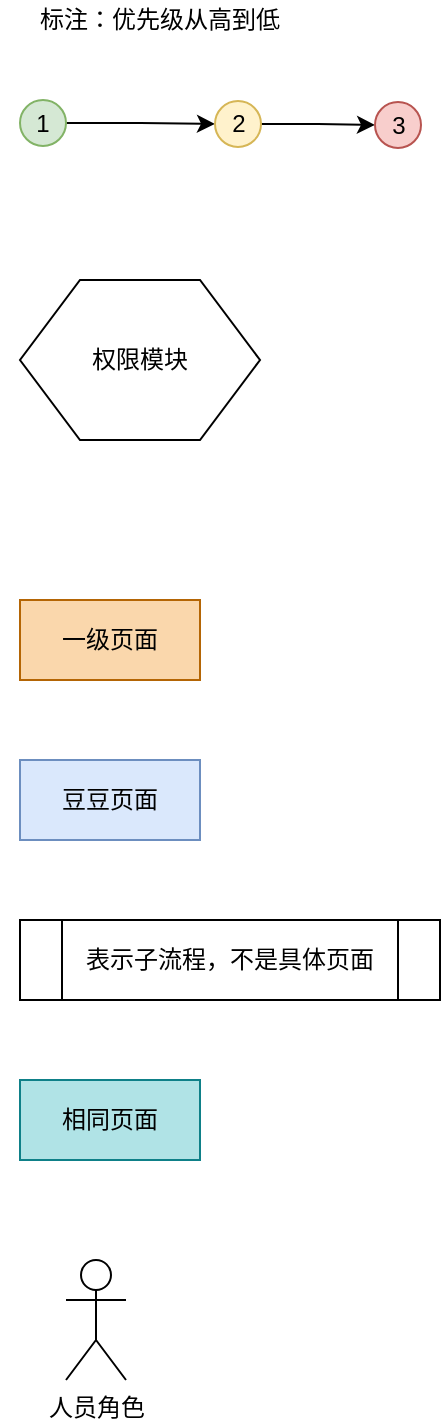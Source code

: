 <mxfile version="12.6.5" type="device" pages="8"><diagram id="5JFMgwDHf57t8RgDqLaZ" name="说明"><mxGraphModel dx="1422" dy="1991" grid="1" gridSize="10" guides="1" tooltips="1" connect="1" arrows="1" fold="1" page="1" pageScale="1" pageWidth="827" pageHeight="1169" math="0" shadow="0"><root><mxCell id="NohCAYRWWG-Opjr_TKAm-0"/><mxCell id="NohCAYRWWG-Opjr_TKAm-1" parent="NohCAYRWWG-Opjr_TKAm-0"/><mxCell id="SLq6Fh9WLq8k3Y6utdMz-0" style="edgeStyle=orthogonalEdgeStyle;rounded=0;orthogonalLoop=1;jettySize=auto;html=1;entryX=0;entryY=0.5;entryDx=0;entryDy=0;" parent="NohCAYRWWG-Opjr_TKAm-1" source="SLq6Fh9WLq8k3Y6utdMz-1" target="SLq6Fh9WLq8k3Y6utdMz-4" edge="1"><mxGeometry relative="1" as="geometry"/></mxCell><mxCell id="SLq6Fh9WLq8k3Y6utdMz-1" value="1" style="ellipse;whiteSpace=wrap;html=1;aspect=fixed;fillColor=#d5e8d4;strokeColor=#82b366;" parent="NohCAYRWWG-Opjr_TKAm-1" vertex="1"><mxGeometry x="40" y="-1050" width="23" height="23" as="geometry"/></mxCell><mxCell id="SLq6Fh9WLq8k3Y6utdMz-2" value="标注：优先级从高到低" style="text;html=1;strokeColor=none;fillColor=none;align=center;verticalAlign=middle;whiteSpace=wrap;rounded=0;" parent="NohCAYRWWG-Opjr_TKAm-1" vertex="1"><mxGeometry x="30" y="-1100" width="160" height="20" as="geometry"/></mxCell><mxCell id="SLq6Fh9WLq8k3Y6utdMz-3" style="edgeStyle=orthogonalEdgeStyle;rounded=0;orthogonalLoop=1;jettySize=auto;html=1;entryX=0;entryY=0.5;entryDx=0;entryDy=0;" parent="NohCAYRWWG-Opjr_TKAm-1" source="SLq6Fh9WLq8k3Y6utdMz-4" target="SLq6Fh9WLq8k3Y6utdMz-5" edge="1"><mxGeometry relative="1" as="geometry"/></mxCell><mxCell id="SLq6Fh9WLq8k3Y6utdMz-4" value="2" style="ellipse;whiteSpace=wrap;html=1;aspect=fixed;fillColor=#fff2cc;strokeColor=#d6b656;" parent="NohCAYRWWG-Opjr_TKAm-1" vertex="1"><mxGeometry x="137.5" y="-1049.5" width="23" height="23" as="geometry"/></mxCell><mxCell id="SLq6Fh9WLq8k3Y6utdMz-5" value="3" style="ellipse;whiteSpace=wrap;html=1;aspect=fixed;fillColor=#f8cecc;strokeColor=#b85450;" parent="NohCAYRWWG-Opjr_TKAm-1" vertex="1"><mxGeometry x="217.5" y="-1049" width="23" height="23" as="geometry"/></mxCell><mxCell id="NoCKaIQxmQ_M3j0nFgAW-0" value="权限模块" style="shape=hexagon;perimeter=hexagonPerimeter2;whiteSpace=wrap;html=1;" parent="NohCAYRWWG-Opjr_TKAm-1" vertex="1"><mxGeometry x="40" y="-960" width="120" height="80" as="geometry"/></mxCell><mxCell id="2YLsJdMfMf4vNIjJNpWd-0" value="一级页面" style="rounded=0;whiteSpace=wrap;html=1;fillColor=#fad7ac;strokeColor=#b46504;" parent="NohCAYRWWG-Opjr_TKAm-1" vertex="1"><mxGeometry x="40" y="-800" width="90" height="40" as="geometry"/></mxCell><mxCell id="2YLsJdMfMf4vNIjJNpWd-1" value="豆豆页面" style="rounded=0;whiteSpace=wrap;html=1;fillColor=#dae8fc;strokeColor=#6c8ebf;" parent="NohCAYRWWG-Opjr_TKAm-1" vertex="1"><mxGeometry x="40" y="-720" width="90" height="40" as="geometry"/></mxCell><mxCell id="2YLsJdMfMf4vNIjJNpWd-2" value="表示子流程，不是具体页面" style="shape=process;whiteSpace=wrap;html=1;backgroundOutline=1;glass=0;" parent="NohCAYRWWG-Opjr_TKAm-1" vertex="1"><mxGeometry x="40" y="-640" width="210" height="40" as="geometry"/></mxCell><mxCell id="2YLsJdMfMf4vNIjJNpWd-3" value="相同页面" style="whiteSpace=wrap;html=1;glass=0;fillColor=#b0e3e6;strokeColor=#0e8088;" parent="NohCAYRWWG-Opjr_TKAm-1" vertex="1"><mxGeometry x="40" y="-560" width="90" height="40" as="geometry"/></mxCell><mxCell id="b2Pw1QlC5GAos7Uar-ru-0" value="人员角色" style="shape=umlActor;verticalLabelPosition=bottom;labelBackgroundColor=#ffffff;verticalAlign=top;html=1;outlineConnect=0;" parent="NohCAYRWWG-Opjr_TKAm-1" vertex="1"><mxGeometry x="63" y="-470" width="30" height="60" as="geometry"/></mxCell></root></mxGraphModel></diagram><diagram id="Ezc2v5WgONblWw7fxOQ0" name="整体框架图"><mxGraphModel dx="1422" dy="1991" grid="1" gridSize="10" guides="1" tooltips="1" connect="1" arrows="1" fold="1" page="1" pageScale="1" pageWidth="827" pageHeight="1169" math="0" shadow="0"><root><mxCell id="0"/><mxCell id="1" parent="0"/><mxCell id="IEyk5MZCdK3Mv5z4WHHD-31" value="" style="rounded=0;whiteSpace=wrap;html=1;" parent="1" vertex="1"><mxGeometry x="850" y="-1120" width="950" height="980" as="geometry"/></mxCell><mxCell id="JKplt6tLAvQw2TRdTGu8-30" value="在线定制" style="text;html=1;strokeColor=none;fillColor=none;align=center;verticalAlign=middle;whiteSpace=wrap;rounded=0;" parent="1" vertex="1"><mxGeometry x="770" y="-666" width="60" height="20" as="geometry"/></mxCell><mxCell id="JKplt6tLAvQw2TRdTGu8-32" value="" style="rounded=1;whiteSpace=wrap;html=1;" parent="1" vertex="1"><mxGeometry x="880" y="-1090" width="900" height="40" as="geometry"/></mxCell><mxCell id="JKplt6tLAvQw2TRdTGu8-33" value="" style="rounded=0;whiteSpace=wrap;html=1;" parent="1" vertex="1"><mxGeometry x="880" y="-1019" width="400" height="789" as="geometry"/></mxCell><mxCell id="JKplt6tLAvQw2TRdTGu8-34" value="组件面板" style="text;html=1;strokeColor=none;fillColor=none;align=center;verticalAlign=middle;whiteSpace=wrap;rounded=0;" parent="1" vertex="1"><mxGeometry x="1040" y="-1010" width="60" height="20" as="geometry"/></mxCell><mxCell id="JKplt6tLAvQw2TRdTGu8-35" value="" style="rounded=0;whiteSpace=wrap;html=1;" parent="1" vertex="1"><mxGeometry x="1300" y="-1020" width="250" height="790" as="geometry"/></mxCell><mxCell id="JKplt6tLAvQw2TRdTGu8-36" value="" style="rounded=0;whiteSpace=wrap;html=1;" parent="1" vertex="1"><mxGeometry x="1577" y="-1020" width="200" height="790" as="geometry"/></mxCell><mxCell id="JKplt6tLAvQw2TRdTGu8-37" value="画布面板" style="text;html=1;strokeColor=none;fillColor=none;align=center;verticalAlign=middle;whiteSpace=wrap;rounded=0;" parent="1" vertex="1"><mxGeometry x="1395" y="-1010" width="60" height="20" as="geometry"/></mxCell><mxCell id="JKplt6tLAvQw2TRdTGu8-38" value="" style="rounded=0;whiteSpace=wrap;html=1;" parent="1" vertex="1"><mxGeometry x="880" y="-206.5" width="900" height="40" as="geometry"/></mxCell><mxCell id="JKplt6tLAvQw2TRdTGu8-39" value="工具栏" style="text;html=1;strokeColor=none;fillColor=none;align=center;verticalAlign=middle;whiteSpace=wrap;rounded=0;" parent="1" vertex="1"><mxGeometry x="900" y="-196.5" width="40" height="20" as="geometry"/></mxCell><mxCell id="JKplt6tLAvQw2TRdTGu8-40" value="保存，发布，预览，撤销，回退" style="text;html=1;strokeColor=none;fillColor=none;align=center;verticalAlign=middle;whiteSpace=wrap;rounded=0;" parent="1" vertex="1"><mxGeometry x="1581.25" y="-1080" width="180" height="20" as="geometry"/></mxCell><mxCell id="JKplt6tLAvQw2TRdTGu8-42" value="首页生成器" style="text;html=1;strokeColor=none;fillColor=none;align=center;verticalAlign=middle;whiteSpace=wrap;rounded=0;" parent="1" vertex="1"><mxGeometry x="897.5" y="-1080" width="80" height="20" as="geometry"/></mxCell><mxCell id="JKplt6tLAvQw2TRdTGu8-43" value="放大，缩小，全屏" style="text;html=1;strokeColor=none;fillColor=none;align=center;verticalAlign=middle;whiteSpace=wrap;rounded=0;" parent="1" vertex="1"><mxGeometry x="1651.25" y="-196.5" width="110" height="20" as="geometry"/></mxCell><mxCell id="JKplt6tLAvQw2TRdTGu8-45" value="配置面板" style="text;html=1;strokeColor=none;fillColor=none;align=center;verticalAlign=middle;whiteSpace=wrap;rounded=0;" parent="1" vertex="1"><mxGeometry x="1637" y="-1010" width="80" height="20" as="geometry"/></mxCell><mxCell id="IEyk5MZCdK3Mv5z4WHHD-6" value="" style="rounded=0;whiteSpace=wrap;html=1;" parent="1" vertex="1"><mxGeometry x="1597" y="-970" width="162.5" height="190" as="geometry"/></mxCell><mxCell id="IEyk5MZCdK3Mv5z4WHHD-2" value="全局配置" style="text;html=1;strokeColor=none;fillColor=none;align=center;verticalAlign=middle;whiteSpace=wrap;rounded=0;" parent="1" vertex="1"><mxGeometry x="1648.25" y="-959" width="60" height="20" as="geometry"/></mxCell><mxCell id="IEyk5MZCdK3Mv5z4WHHD-8" value="" style="rounded=0;whiteSpace=wrap;html=1;" parent="1" vertex="1"><mxGeometry x="1597" y="-760" width="162.5" height="510" as="geometry"/></mxCell><mxCell id="IEyk5MZCdK3Mv5z4WHHD-3" value="组件配置" style="text;html=1;strokeColor=none;fillColor=none;align=center;verticalAlign=middle;whiteSpace=wrap;rounded=0;" parent="1" vertex="1"><mxGeometry x="1643.25" y="-747" width="70" height="20" as="geometry"/></mxCell><mxCell id="IEyk5MZCdK3Mv5z4WHHD-17" value="" style="rounded=0;whiteSpace=wrap;html=1;" parent="1" vertex="1"><mxGeometry x="897.5" y="-970" width="160" height="190" as="geometry"/></mxCell><mxCell id="IEyk5MZCdK3Mv5z4WHHD-18" value="布局组件" style="text;html=1;strokeColor=none;fillColor=none;align=center;verticalAlign=middle;whiteSpace=wrap;rounded=0;" parent="1" vertex="1"><mxGeometry x="952.5" y="-965" width="50" height="20" as="geometry"/></mxCell><mxCell id="IEyk5MZCdK3Mv5z4WHHD-19" value="" style="rounded=0;whiteSpace=wrap;html=1;" parent="1" vertex="1"><mxGeometry x="1090" y="-970" width="160" height="190" as="geometry"/></mxCell><mxCell id="IEyk5MZCdK3Mv5z4WHHD-20" value="功能组件" style="text;html=1;strokeColor=none;fillColor=none;align=center;verticalAlign=middle;whiteSpace=wrap;rounded=0;" parent="1" vertex="1"><mxGeometry x="1140" y="-960" width="50" height="20" as="geometry"/></mxCell><mxCell id="IEyk5MZCdK3Mv5z4WHHD-29" value="栅格组件&lt;br&gt;定位组件" style="rounded=0;whiteSpace=wrap;html=1;" parent="1" vertex="1"><mxGeometry x="927.5" y="-933.5" width="100" height="133.5" as="geometry"/></mxCell><mxCell id="IEyk5MZCdK3Mv5z4WHHD-30" value="导航组件&lt;br&gt;搜索组件&lt;br&gt;切换城市&lt;br&gt;应用九宫格&lt;br&gt;tab切换&lt;br&gt;url外链&lt;br&gt;..." style="rounded=0;whiteSpace=wrap;html=1;" parent="1" vertex="1"><mxGeometry x="1120" y="-933.5" width="100" height="127" as="geometry"/></mxCell><mxCell id="IEyk5MZCdK3Mv5z4WHHD-37" value="" style="rounded=0;whiteSpace=wrap;html=1;" parent="1" vertex="1"><mxGeometry x="897.5" y="-751" width="160" height="190" as="geometry"/></mxCell><mxCell id="IEyk5MZCdK3Mv5z4WHHD-38" value="业务组件" style="text;html=1;strokeColor=none;fillColor=none;align=center;verticalAlign=middle;whiteSpace=wrap;rounded=0;" parent="1" vertex="1"><mxGeometry x="947.5" y="-741" width="50" height="20" as="geometry"/></mxCell><mxCell id="IEyk5MZCdK3Mv5z4WHHD-39" value="好邻里&lt;br&gt;本地指南&lt;br&gt;附近的群&lt;br&gt;随手拍列表&lt;br&gt;帖子列表&lt;br&gt;...&lt;br&gt;" style="rounded=0;whiteSpace=wrap;html=1;" parent="1" vertex="1"><mxGeometry x="927.5" y="-711" width="100" height="131" as="geometry"/></mxCell><mxCell id="IEyk5MZCdK3Mv5z4WHHD-45" value="其他配置" style="rounded=0;whiteSpace=wrap;html=1;" parent="1" vertex="1"><mxGeometry x="1691.31" y="-860.5" width="55.5" height="35" as="geometry"/></mxCell><mxCell id="IEyk5MZCdK3Mv5z4WHHD-46" value="自定义url" style="rounded=0;whiteSpace=wrap;html=1;" parent="1" vertex="1"><mxGeometry x="1611.31" y="-914.5" width="55.5" height="35" as="geometry"/></mxCell><mxCell id="IEyk5MZCdK3Mv5z4WHHD-47" value="样式配置" style="rounded=0;whiteSpace=wrap;html=1;" parent="1" vertex="1"><mxGeometry x="1611.31" y="-860.5" width="55.5" height="35" as="geometry"/></mxCell><mxCell id="IEyk5MZCdK3Mv5z4WHHD-49" value="功能组件需要根据每个组件的功能提供不同的配置项" style="shape=document;whiteSpace=wrap;html=1;boundedLbl=1;" parent="1" vertex="1"><mxGeometry x="1867" y="-740" width="120" height="80" as="geometry"/></mxCell><mxCell id="IEyk5MZCdK3Mv5z4WHHD-51" value="业务组件只能&lt;br&gt;简单配置" style="shape=document;whiteSpace=wrap;html=1;boundedLbl=1;" parent="1" vertex="1"><mxGeometry x="1867" y="-599" width="120" height="80" as="geometry"/></mxCell><mxCell id="IEyk5MZCdK3Mv5z4WHHD-53" value="" style="rounded=0;whiteSpace=wrap;html=1;" parent="1" vertex="1"><mxGeometry x="1616.38" y="-719" width="120" height="120" as="geometry"/></mxCell><mxCell id="IEyk5MZCdK3Mv5z4WHHD-56" style="edgeStyle=orthogonalEdgeStyle;rounded=0;orthogonalLoop=1;jettySize=auto;html=1;" parent="1" source="IEyk5MZCdK3Mv5z4WHHD-54" target="IEyk5MZCdK3Mv5z4WHHD-49" edge="1"><mxGeometry relative="1" as="geometry"/></mxCell><mxCell id="IEyk5MZCdK3Mv5z4WHHD-54" value="功能组件配置" style="text;html=1;strokeColor=none;fillColor=none;align=center;verticalAlign=middle;whiteSpace=wrap;rounded=0;" parent="1" vertex="1"><mxGeometry x="1640.38" y="-710" width="79" height="20" as="geometry"/></mxCell><mxCell id="IEyk5MZCdK3Mv5z4WHHD-15" value="通用配置" style="rounded=0;whiteSpace=wrap;html=1;" parent="1" vertex="1"><mxGeometry x="1631.38" y="-685.5" width="91.25" height="30" as="geometry"/></mxCell><mxCell id="IEyk5MZCdK3Mv5z4WHHD-16" value="单独配置" style="rounded=0;whiteSpace=wrap;html=1;" parent="1" vertex="1"><mxGeometry x="1630.75" y="-640" width="91.25" height="29" as="geometry"/></mxCell><mxCell id="IEyk5MZCdK3Mv5z4WHHD-57" value="" style="rounded=0;whiteSpace=wrap;html=1;" parent="1" vertex="1"><mxGeometry x="1618.25" y="-579" width="120" height="39" as="geometry"/></mxCell><mxCell id="IEyk5MZCdK3Mv5z4WHHD-60" style="edgeStyle=orthogonalEdgeStyle;rounded=0;orthogonalLoop=1;jettySize=auto;html=1;" parent="1" target="IEyk5MZCdK3Mv5z4WHHD-51" edge="1"><mxGeometry relative="1" as="geometry"><mxPoint x="1717.75" y="-559.5" as="sourcePoint"/></mxGeometry></mxCell><mxCell id="IEyk5MZCdK3Mv5z4WHHD-59" value="业务组件配置" style="text;html=1;strokeColor=none;fillColor=none;align=center;verticalAlign=middle;whiteSpace=wrap;rounded=0;" parent="1" vertex="1"><mxGeometry x="1636.88" y="-569.5" width="79" height="20" as="geometry"/></mxCell><mxCell id="IEyk5MZCdK3Mv5z4WHHD-77" value="" style="rounded=0;whiteSpace=wrap;html=1;" parent="1" vertex="1"><mxGeometry x="1090" y="-751" width="160" height="190" as="geometry"/></mxCell><mxCell id="IEyk5MZCdK3Mv5z4WHHD-69" value="我的组件" style="text;html=1;strokeColor=none;fillColor=none;align=center;verticalAlign=middle;whiteSpace=wrap;rounded=0;" parent="1" vertex="1"><mxGeometry x="1130" y="-738" width="70" height="20" as="geometry"/></mxCell><mxCell id="IEyk5MZCdK3Mv5z4WHHD-81" value="" style="rounded=0;whiteSpace=wrap;html=1;" parent="1" vertex="1"><mxGeometry x="1618.25" y="-491" width="120" height="39" as="geometry"/></mxCell><mxCell id="IEyk5MZCdK3Mv5z4WHHD-87" style="edgeStyle=orthogonalEdgeStyle;rounded=0;orthogonalLoop=1;jettySize=auto;html=1;entryX=0;entryY=0.5;entryDx=0;entryDy=0;" parent="1" source="IEyk5MZCdK3Mv5z4WHHD-82" target="IEyk5MZCdK3Mv5z4WHHD-84" edge="1"><mxGeometry relative="1" as="geometry"/></mxCell><mxCell id="IEyk5MZCdK3Mv5z4WHHD-82" value="我的组件配置" style="text;html=1;strokeColor=none;fillColor=none;align=center;verticalAlign=middle;whiteSpace=wrap;rounded=0;" parent="1" vertex="1"><mxGeometry x="1636.12" y="-481.5" width="85.88" height="20" as="geometry"/></mxCell><mxCell id="IEyk5MZCdK3Mv5z4WHHD-84" value="与功能组件配置&lt;br&gt;大致相同" style="shape=document;whiteSpace=wrap;html=1;boundedLbl=1;" parent="1" vertex="1"><mxGeometry x="1867" y="-511" width="120" height="80" as="geometry"/></mxCell><mxCell id="phIcUM3OBD7vACbEgcwx-1" value="提供固定的组件&lt;br&gt;新建而成，&lt;font color=&quot;#ff3333&quot;&gt;根据&lt;br&gt;当前创建者确定&lt;/font&gt;" style="rounded=0;whiteSpace=wrap;html=1;" parent="1" vertex="1"><mxGeometry x="1120" y="-712" width="100" height="132" as="geometry"/></mxCell><mxCell id="phIcUM3OBD7vACbEgcwx-6" value="" style="rounded=0;whiteSpace=wrap;html=1;" parent="1" vertex="1"><mxGeometry x="1090" y="-530" width="160" height="190" as="geometry"/></mxCell><mxCell id="phIcUM3OBD7vACbEgcwx-7" value="插件扩展" style="text;html=1;strokeColor=none;fillColor=none;align=center;verticalAlign=middle;whiteSpace=wrap;rounded=0;" parent="1" vertex="1"><mxGeometry x="1140" y="-520" width="50" height="20" as="geometry"/></mxCell><mxCell id="phIcUM3OBD7vACbEgcwx-8" value="页面统计&lt;br&gt;用户行为统计&lt;br&gt;seo&lt;br&gt;..." style="rounded=0;whiteSpace=wrap;html=1;" parent="1" vertex="1"><mxGeometry x="1120" y="-490" width="100" height="131" as="geometry"/></mxCell><mxCell id="phIcUM3OBD7vACbEgcwx-9" value="" style="rounded=0;whiteSpace=wrap;html=1;" parent="1" vertex="1"><mxGeometry x="897.5" y="-530" width="160" height="190" as="geometry"/></mxCell><mxCell id="phIcUM3OBD7vACbEgcwx-10" value="组件扩展" style="text;html=1;strokeColor=none;fillColor=none;align=center;verticalAlign=middle;whiteSpace=wrap;rounded=0;" parent="1" vertex="1"><mxGeometry x="947.5" y="-520" width="50" height="20" as="geometry"/></mxCell><mxCell id="phIcUM3OBD7vACbEgcwx-11" value="html片段&lt;br&gt;第三方框架&lt;br&gt;..." style="rounded=0;whiteSpace=wrap;html=1;" parent="1" vertex="1"><mxGeometry x="927.5" y="-490" width="100" height="131" as="geometry"/></mxCell><mxCell id="phIcUM3OBD7vACbEgcwx-13" value="移动，编辑，复制，删除" style="rounded=0;whiteSpace=wrap;html=1;" parent="1" vertex="1"><mxGeometry x="1315" y="-974" width="220" height="54" as="geometry"/></mxCell><mxCell id="phIcUM3OBD7vACbEgcwx-16" value="" style="rounded=0;whiteSpace=wrap;html=1;" parent="1" vertex="1"><mxGeometry x="1619.06" y="-398" width="120" height="39" as="geometry"/></mxCell><mxCell id="phIcUM3OBD7vACbEgcwx-19" style="edgeStyle=orthogonalEdgeStyle;rounded=0;orthogonalLoop=1;jettySize=auto;html=1;entryX=0;entryY=0.5;entryDx=0;entryDy=0;" parent="1" source="phIcUM3OBD7vACbEgcwx-17" target="phIcUM3OBD7vACbEgcwx-18" edge="1"><mxGeometry relative="1" as="geometry"/></mxCell><mxCell id="phIcUM3OBD7vACbEgcwx-17" value="组件扩展配置" style="text;html=1;strokeColor=none;fillColor=none;align=center;verticalAlign=middle;whiteSpace=wrap;rounded=0;" parent="1" vertex="1"><mxGeometry x="1640" y="-388.5" width="82.81" height="18.5" as="geometry"/></mxCell><mxCell id="phIcUM3OBD7vACbEgcwx-18" value="支持多语言，多数据库，多种数据类型" style="shape=document;whiteSpace=wrap;html=1;boundedLbl=1;" parent="1" vertex="1"><mxGeometry x="1867" y="-419" width="123" height="80" as="geometry"/></mxCell><mxCell id="Tca8ty57kVS_q-jR2lUx-25" value="1" style="ellipse;whiteSpace=wrap;html=1;aspect=fixed;fillColor=#d5e8d4;strokeColor=#82b366;" parent="1" vertex="1"><mxGeometry x="1046" y="-794" width="23" height="23" as="geometry"/></mxCell><mxCell id="Tca8ty57kVS_q-jR2lUx-27" value="1" style="ellipse;whiteSpace=wrap;html=1;aspect=fixed;fillColor=#d5e8d4;strokeColor=#82b366;" parent="1" vertex="1"><mxGeometry x="1046" y="-572.5" width="23" height="23" as="geometry"/></mxCell><mxCell id="Tca8ty57kVS_q-jR2lUx-28" value="区域配置" style="rounded=0;whiteSpace=wrap;html=1;" parent="1" vertex="1"><mxGeometry x="1691.31" y="-914.5" width="55.5" height="35" as="geometry"/></mxCell><mxCell id="Tca8ty57kVS_q-jR2lUx-30" value="1" style="ellipse;whiteSpace=wrap;html=1;aspect=fixed;fillColor=#d5e8d4;strokeColor=#82b366;" parent="1" vertex="1"><mxGeometry x="1659.75" y="-895" width="23" height="23" as="geometry"/></mxCell><mxCell id="Tca8ty57kVS_q-jR2lUx-31" value="1" style="ellipse;whiteSpace=wrap;html=1;aspect=fixed;fillColor=#d5e8d4;strokeColor=#82b366;" parent="1" vertex="1"><mxGeometry x="1736.38" y="-895.5" width="23" height="23" as="geometry"/></mxCell><mxCell id="Tca8ty57kVS_q-jR2lUx-42" value="2" style="ellipse;whiteSpace=wrap;html=1;aspect=fixed;fillColor=#fff2cc;strokeColor=#d6b656;" parent="1" vertex="1"><mxGeometry x="1239" y="-794" width="23" height="23" as="geometry"/></mxCell><mxCell id="Tca8ty57kVS_q-jR2lUx-43" value="2" style="ellipse;whiteSpace=wrap;html=1;aspect=fixed;fillColor=#fff2cc;strokeColor=#d6b656;" parent="1" vertex="1"><mxGeometry x="1239" y="-572.5" width="23" height="23" as="geometry"/></mxCell><mxCell id="Tca8ty57kVS_q-jR2lUx-44" value="1" style="ellipse;whiteSpace=wrap;html=1;aspect=fixed;fillColor=#d5e8d4;strokeColor=#82b366;" parent="1" vertex="1"><mxGeometry x="1540" y="-245" width="23" height="23" as="geometry"/></mxCell><mxCell id="Tca8ty57kVS_q-jR2lUx-46" value="1" style="ellipse;whiteSpace=wrap;html=1;aspect=fixed;fillColor=#d5e8d4;strokeColor=#82b366;" parent="1" vertex="1"><mxGeometry x="1770" y="-176.5" width="23" height="23" as="geometry"/></mxCell><mxCell id="Tca8ty57kVS_q-jR2lUx-47" value="2" style="ellipse;whiteSpace=wrap;html=1;aspect=fixed;fillColor=#fff2cc;strokeColor=#d6b656;" parent="1" vertex="1"><mxGeometry x="1659.75" y="-836" width="23" height="23" as="geometry"/></mxCell><mxCell id="Tca8ty57kVS_q-jR2lUx-48" value="2" style="ellipse;whiteSpace=wrap;html=1;aspect=fixed;fillColor=#fff2cc;strokeColor=#d6b656;" parent="1" vertex="1"><mxGeometry x="1739.06" y="-836" width="23" height="23" as="geometry"/></mxCell><mxCell id="Tca8ty57kVS_q-jR2lUx-49" value="2" style="ellipse;whiteSpace=wrap;html=1;aspect=fixed;fillColor=#fff2cc;strokeColor=#d6b656;" parent="1" vertex="1"><mxGeometry x="1723.81" y="-611" width="23" height="23" as="geometry"/></mxCell><mxCell id="Tca8ty57kVS_q-jR2lUx-50" value="1" style="ellipse;whiteSpace=wrap;html=1;aspect=fixed;fillColor=#d5e8d4;strokeColor=#82b366;" parent="1" vertex="1"><mxGeometry x="1723.81" y="-549.5" width="23" height="23" as="geometry"/></mxCell><mxCell id="Tca8ty57kVS_q-jR2lUx-51" value="2" style="ellipse;whiteSpace=wrap;html=1;aspect=fixed;fillColor=#fff2cc;strokeColor=#d6b656;" parent="1" vertex="1"><mxGeometry x="1723.81" y="-461.5" width="23" height="23" as="geometry"/></mxCell><mxCell id="Tca8ty57kVS_q-jR2lUx-52" value="3" style="ellipse;whiteSpace=wrap;html=1;aspect=fixed;fillColor=#f8cecc;strokeColor=#b85450;" parent="1" vertex="1"><mxGeometry x="1046" y="-350" width="23" height="23" as="geometry"/></mxCell><mxCell id="Tca8ty57kVS_q-jR2lUx-53" value="3" style="ellipse;whiteSpace=wrap;html=1;aspect=fixed;fillColor=#f8cecc;strokeColor=#b85450;" parent="1" vertex="1"><mxGeometry x="1239" y="-350" width="23" height="23" as="geometry"/></mxCell><mxCell id="Tca8ty57kVS_q-jR2lUx-54" value="3" style="ellipse;whiteSpace=wrap;html=1;aspect=fixed;fillColor=#f8cecc;strokeColor=#b85450;" parent="1" vertex="1"><mxGeometry x="1723.81" y="-368.5" width="23" height="23" as="geometry"/></mxCell><mxCell id="Tca8ty57kVS_q-jR2lUx-55" value="" style="rounded=0;whiteSpace=wrap;html=1;" parent="1" vertex="1"><mxGeometry x="1619.06" y="-318" width="120" height="39" as="geometry"/></mxCell><mxCell id="Tca8ty57kVS_q-jR2lUx-56" value="插件扩展配置" style="text;html=1;strokeColor=none;fillColor=none;align=center;verticalAlign=middle;whiteSpace=wrap;rounded=0;" parent="1" vertex="1"><mxGeometry x="1640" y="-308.5" width="82.81" height="18.5" as="geometry"/></mxCell><mxCell id="Tca8ty57kVS_q-jR2lUx-57" style="edgeStyle=orthogonalEdgeStyle;rounded=0;orthogonalLoop=1;jettySize=auto;html=1;entryX=0;entryY=0.5;entryDx=0;entryDy=0;" parent="1" source="Tca8ty57kVS_q-jR2lUx-56" target="Tca8ty57kVS_q-jR2lUx-58" edge="1"><mxGeometry relative="1" as="geometry"/></mxCell><mxCell id="Tca8ty57kVS_q-jR2lUx-58" value="单独配置" style="shape=document;whiteSpace=wrap;html=1;boundedLbl=1;" parent="1" vertex="1"><mxGeometry x="1867" y="-317" width="123" height="80" as="geometry"/></mxCell><mxCell id="Tca8ty57kVS_q-jR2lUx-59" value="3" style="ellipse;whiteSpace=wrap;html=1;aspect=fixed;fillColor=#f8cecc;strokeColor=#b85450;" parent="1" vertex="1"><mxGeometry x="1723.81" y="-288.5" width="23" height="23" as="geometry"/></mxCell><mxCell id="Tca8ty57kVS_q-jR2lUx-60" value="1" style="ellipse;whiteSpace=wrap;html=1;aspect=fixed;fillColor=#d5e8d4;strokeColor=#82b366;" parent="1" vertex="1"><mxGeometry x="1770" y="-1060" width="23" height="23" as="geometry"/></mxCell><mxCell id="MEvwfXMcCWmH8X6ibxsR-13" style="edgeStyle=orthogonalEdgeStyle;rounded=0;orthogonalLoop=1;jettySize=auto;html=1;entryX=0;entryY=0.5;entryDx=0;entryDy=0;" parent="1" source="MEvwfXMcCWmH8X6ibxsR-6" target="IEyk5MZCdK3Mv5z4WHHD-31" edge="1"><mxGeometry relative="1" as="geometry"/></mxCell><mxCell id="MEvwfXMcCWmH8X6ibxsR-6" value="" style="rounded=0;whiteSpace=wrap;html=1;" parent="1" vertex="1"><mxGeometry x="55" y="-1120" width="700" height="980" as="geometry"/></mxCell><mxCell id="JKplt6tLAvQw2TRdTGu8-2" value="" style="rounded=1;whiteSpace=wrap;html=1;" parent="1" vertex="1"><mxGeometry x="90" y="-1090" width="650" height="40" as="geometry"/></mxCell><mxCell id="JKplt6tLAvQw2TRdTGu8-4" value="" style="rounded=0;whiteSpace=wrap;html=1;" parent="1" vertex="1"><mxGeometry x="90" y="-1020" width="220" height="850" as="geometry"/></mxCell><mxCell id="JKplt6tLAvQw2TRdTGu8-5" value="管理台" style="text;html=1;strokeColor=none;fillColor=none;align=center;verticalAlign=middle;whiteSpace=wrap;rounded=0;" parent="1" vertex="1"><mxGeometry x="690" y="-1080" width="40" height="20" as="geometry"/></mxCell><mxCell id="JKplt6tLAvQw2TRdTGu8-6" value="首页定制" style="text;html=1;strokeColor=none;fillColor=none;align=center;verticalAlign=middle;whiteSpace=wrap;rounded=0;" parent="1" vertex="1"><mxGeometry x="173.75" y="-1010" width="55" height="20" as="geometry"/></mxCell><mxCell id="JKplt6tLAvQw2TRdTGu8-7" value="" style="rounded=0;whiteSpace=wrap;html=1;" parent="1" vertex="1"><mxGeometry x="122.5" y="-970" width="157.5" height="770" as="geometry"/></mxCell><mxCell id="JKplt6tLAvQw2TRdTGu8-16" style="edgeStyle=orthogonalEdgeStyle;rounded=0;orthogonalLoop=1;jettySize=auto;html=1;entryX=0.017;entryY=0.413;entryDx=0;entryDy=0;entryPerimeter=0;" parent="1" source="JKplt6tLAvQw2TRdTGu8-9" target="JKplt6tLAvQw2TRdTGu8-15" edge="1"><mxGeometry relative="1" as="geometry"/></mxCell><mxCell id="JKplt6tLAvQw2TRdTGu8-19" style="edgeStyle=orthogonalEdgeStyle;rounded=0;orthogonalLoop=1;jettySize=auto;html=1;" parent="1" source="JKplt6tLAvQw2TRdTGu8-12" target="JKplt6tLAvQw2TRdTGu8-18" edge="1"><mxGeometry relative="1" as="geometry"/></mxCell><mxCell id="JKplt6tLAvQw2TRdTGu8-13" value="实现增删改查功能" style="shape=document;whiteSpace=wrap;html=1;boundedLbl=1;" parent="1" vertex="1"><mxGeometry x="340" y="-777" width="130" height="80" as="geometry"/></mxCell><mxCell id="JKplt6tLAvQw2TRdTGu8-15" value="预置好的优秀模板，方便快捷编辑和使用（模板市场发布需要审核）" style="shape=document;whiteSpace=wrap;html=1;boundedLbl=1;" parent="1" vertex="1"><mxGeometry x="340" y="-879" width="130" height="80" as="geometry"/></mxCell><mxCell id="JKplt6tLAvQw2TRdTGu8-18" value="在线生成器，首页模板生成器" style="shape=document;whiteSpace=wrap;html=1;boundedLbl=1;" parent="1" vertex="1"><mxGeometry x="342.5" y="-975" width="130" height="80" as="geometry"/></mxCell><mxCell id="UjG_26QDzffYYVx_b5Bh-1" value="" style="rounded=0;whiteSpace=wrap;html=1;" parent="1" vertex="1"><mxGeometry x="148" y="-755" width="105" height="155" as="geometry"/></mxCell><mxCell id="JKplt6tLAvQw2TRdTGu8-8" value="我的定制" style="text;html=1;strokeColor=none;fillColor=none;align=center;verticalAlign=middle;whiteSpace=wrap;rounded=0;" parent="1" vertex="1"><mxGeometry x="162.5" y="-747" width="70" height="20" as="geometry"/></mxCell><mxCell id="Tca8ty57kVS_q-jR2lUx-17" value="" style="rounded=0;whiteSpace=wrap;html=1;" parent="1" vertex="1"><mxGeometry x="163" y="-710" width="77" height="35" as="geometry"/></mxCell><mxCell id="lry_LDGpuhmuZ2j0QV1w-10" style="edgeStyle=orthogonalEdgeStyle;rounded=0;orthogonalLoop=1;jettySize=auto;html=1;" parent="1" source="UjG_26QDzffYYVx_b5Bh-2" target="JKplt6tLAvQw2TRdTGu8-13" edge="1"><mxGeometry relative="1" as="geometry"/></mxCell><mxCell id="UjG_26QDzffYYVx_b5Bh-2" value="我的首页" style="text;html=1;strokeColor=none;fillColor=none;align=center;verticalAlign=middle;whiteSpace=wrap;rounded=0;" parent="1" vertex="1"><mxGeometry x="170" y="-703.95" width="59" height="21.45" as="geometry"/></mxCell><mxCell id="Tca8ty57kVS_q-jR2lUx-20" value="" style="rounded=0;whiteSpace=wrap;html=1;" parent="1" vertex="1"><mxGeometry x="163" y="-654" width="77" height="35" as="geometry"/></mxCell><mxCell id="lry_LDGpuhmuZ2j0QV1w-11" style="edgeStyle=orthogonalEdgeStyle;rounded=0;orthogonalLoop=1;jettySize=auto;html=1;" parent="1" source="Tca8ty57kVS_q-jR2lUx-21" target="lry_LDGpuhmuZ2j0QV1w-9" edge="1"><mxGeometry relative="1" as="geometry"/></mxCell><mxCell id="Tca8ty57kVS_q-jR2lUx-21" value="我的组件" style="text;html=1;strokeColor=none;fillColor=none;align=center;verticalAlign=middle;whiteSpace=wrap;rounded=0;" parent="1" vertex="1"><mxGeometry x="170" y="-647.95" width="59" height="21.45" as="geometry"/></mxCell><mxCell id="Tca8ty57kVS_q-jR2lUx-23" value="1" style="ellipse;whiteSpace=wrap;html=1;aspect=fixed;fillColor=#d5e8d4;strokeColor=#82b366;" parent="1" vertex="1"><mxGeometry x="227.5" y="-690" width="23" height="23" as="geometry"/></mxCell><mxCell id="Tca8ty57kVS_q-jR2lUx-34" value="" style="rounded=0;whiteSpace=wrap;html=1;" parent="1" vertex="1"><mxGeometry x="155.5" y="-947.5" width="84" height="27.5" as="geometry"/></mxCell><mxCell id="JKplt6tLAvQw2TRdTGu8-12" value="在线定制" style="text;html=1;strokeColor=none;fillColor=none;align=center;verticalAlign=middle;whiteSpace=wrap;rounded=0;" parent="1" vertex="1"><mxGeometry x="162.5" y="-945" width="70" height="20" as="geometry"/></mxCell><mxCell id="Tca8ty57kVS_q-jR2lUx-36" value="" style="rounded=0;whiteSpace=wrap;html=1;" parent="1" vertex="1"><mxGeometry x="155.5" y="-860.5" width="84" height="27.5" as="geometry"/></mxCell><mxCell id="JKplt6tLAvQw2TRdTGu8-9" value="模板市场" style="text;html=1;strokeColor=none;fillColor=none;align=center;verticalAlign=middle;whiteSpace=wrap;rounded=0;" parent="1" vertex="1"><mxGeometry x="166.25" y="-856" width="70" height="20" as="geometry"/></mxCell><mxCell id="Tca8ty57kVS_q-jR2lUx-39" value="1" style="ellipse;whiteSpace=wrap;html=1;aspect=fixed;fillColor=#d5e8d4;strokeColor=#82b366;" parent="1" vertex="1"><mxGeometry x="228.75" y="-933.5" width="23" height="23" as="geometry"/></mxCell><mxCell id="Tca8ty57kVS_q-jR2lUx-40" value="2" style="ellipse;whiteSpace=wrap;html=1;aspect=fixed;fillColor=#fff2cc;strokeColor=#d6b656;" parent="1" vertex="1"><mxGeometry x="228.75" y="-840" width="23" height="23" as="geometry"/></mxCell><mxCell id="Tca8ty57kVS_q-jR2lUx-41" value="2" style="ellipse;whiteSpace=wrap;html=1;aspect=fixed;fillColor=#fff2cc;strokeColor=#d6b656;" parent="1" vertex="1"><mxGeometry x="228.75" y="-634" width="23" height="23" as="geometry"/></mxCell><mxCell id="MEvwfXMcCWmH8X6ibxsR-5" style="edgeStyle=orthogonalEdgeStyle;rounded=0;orthogonalLoop=1;jettySize=auto;html=1;" parent="1" source="MEvwfXMcCWmH8X6ibxsR-1" target="MEvwfXMcCWmH8X6ibxsR-3" edge="1"><mxGeometry relative="1" as="geometry"/></mxCell><mxCell id="MEvwfXMcCWmH8X6ibxsR-1" value="" style="rounded=0;whiteSpace=wrap;html=1;" parent="1" vertex="1"><mxGeometry x="149.5" y="-569.5" width="104" height="129.5" as="geometry"/></mxCell><mxCell id="MEvwfXMcCWmH8X6ibxsR-2" value="2" style="ellipse;whiteSpace=wrap;html=1;aspect=fixed;fillColor=#fff2cc;strokeColor=#d6b656;" parent="1" vertex="1"><mxGeometry x="240" y="-452" width="23" height="23" as="geometry"/></mxCell><mxCell id="MEvwfXMcCWmH8X6ibxsR-3" value="配置角色权限&lt;br&gt;" style="shape=document;whiteSpace=wrap;html=1;boundedLbl=1;" parent="1" vertex="1"><mxGeometry x="340" y="-544.75" width="130" height="80" as="geometry"/></mxCell><mxCell id="MEvwfXMcCWmH8X6ibxsR-10" value="角色管理" style="text;html=1;strokeColor=none;fillColor=none;align=center;verticalAlign=middle;whiteSpace=wrap;rounded=0;" parent="1" vertex="1"><mxGeometry x="166.5" y="-560" width="70" height="20" as="geometry"/></mxCell><mxCell id="MEvwfXMcCWmH8X6ibxsR-12" value="&lt;span style=&quot;white-space: normal&quot;&gt;角色管理员&lt;/span&gt;&lt;br style=&quot;white-space: normal&quot;&gt;&lt;span style=&quot;white-space: normal&quot;&gt;配置人员&lt;/span&gt;&lt;br style=&quot;white-space: normal&quot;&gt;&lt;span style=&quot;white-space: normal&quot;&gt;模板审核员&lt;br&gt;&lt;/span&gt;模板配置员&lt;span style=&quot;white-space: normal&quot;&gt;&lt;br&gt;&lt;/span&gt;" style="text;html=1;strokeColor=none;fillColor=none;align=center;verticalAlign=middle;whiteSpace=wrap;rounded=0;" parent="1" vertex="1"><mxGeometry x="166.25" y="-530" width="78.75" height="70" as="geometry"/></mxCell><mxCell id="lry_LDGpuhmuZ2j0QV1w-1" value="" style="rounded=0;whiteSpace=wrap;html=1;" parent="1" vertex="1"><mxGeometry x="150" y="-399" width="100" height="149" as="geometry"/></mxCell><mxCell id="lry_LDGpuhmuZ2j0QV1w-2" value="开发者模式" style="text;html=1;strokeColor=none;fillColor=none;align=center;verticalAlign=middle;whiteSpace=wrap;rounded=0;" parent="1" vertex="1"><mxGeometry x="164.5" y="-388.5" width="70" height="20" as="geometry"/></mxCell><mxCell id="lry_LDGpuhmuZ2j0QV1w-8" style="edgeStyle=orthogonalEdgeStyle;rounded=0;orthogonalLoop=1;jettySize=auto;html=1;" parent="1" source="lry_LDGpuhmuZ2j0QV1w-3" target="lry_LDGpuhmuZ2j0QV1w-6" edge="1"><mxGeometry relative="1" as="geometry"/></mxCell><mxCell id="lry_LDGpuhmuZ2j0QV1w-3" value="&lt;span style=&quot;white-space: normal&quot;&gt;开发组件&lt;br&gt;我的组件&lt;br&gt;&lt;/span&gt;" style="text;html=1;strokeColor=none;fillColor=none;align=center;verticalAlign=middle;whiteSpace=wrap;rounded=0;" parent="1" vertex="1"><mxGeometry x="161.25" y="-358.5" width="78.75" height="70" as="geometry"/></mxCell><mxCell id="lry_LDGpuhmuZ2j0QV1w-5" value="3" style="ellipse;whiteSpace=wrap;html=1;aspect=fixed;fillColor=#f8cecc;strokeColor=#b85450;" parent="1" vertex="1"><mxGeometry x="236.5" y="-265.5" width="23" height="23" as="geometry"/></mxCell><mxCell id="lry_LDGpuhmuZ2j0QV1w-6" value="成为开发者，可以开发，发布组件" style="shape=document;whiteSpace=wrap;html=1;boundedLbl=1;" parent="1" vertex="1"><mxGeometry x="340" y="-363.5" width="130" height="80" as="geometry"/></mxCell><mxCell id="lry_LDGpuhmuZ2j0QV1w-9" value="实现增删改查功能" style="shape=document;whiteSpace=wrap;html=1;boundedLbl=1;" parent="1" vertex="1"><mxGeometry x="340" y="-664.5" width="130" height="80" as="geometry"/></mxCell></root></mxGraphModel></diagram><diagram id="ZCgb8zNNiP7UdlW1aVTY" name="角色说明"><mxGraphModel dx="1753" dy="626" grid="1" gridSize="10" guides="1" tooltips="1" connect="1" arrows="1" fold="1" page="1" pageScale="1" pageWidth="827" pageHeight="1169" math="0" shadow="0"><root><mxCell id="REbJXDE2eRwm7LSWvaeh-0"/><mxCell id="REbJXDE2eRwm7LSWvaeh-1" parent="REbJXDE2eRwm7LSWvaeh-0"/><mxCell id="g5I4KoTRM2gA1n7qNwL8-1" style="edgeStyle=orthogonalEdgeStyle;rounded=0;orthogonalLoop=1;jettySize=auto;html=1;" parent="REbJXDE2eRwm7LSWvaeh-1" source="wLblowBaIzqpLxqRnYzz-3" target="wLblowBaIzqpLxqRnYzz-4" edge="1"><mxGeometry relative="1" as="geometry"><Array as="points"><mxPoint x="413" y="190"/><mxPoint x="595" y="190"/></Array></mxGeometry></mxCell><mxCell id="ttlb6RKq_KADGlgAZnbO-0" value="配置管理区域" style="text;html=1;align=center;verticalAlign=middle;resizable=0;points=[];labelBackgroundColor=#ffffff;" parent="g5I4KoTRM2gA1n7qNwL8-1" vertex="1" connectable="0"><mxGeometry x="-0.108" y="1" relative="1" as="geometry"><mxPoint as="offset"/></mxGeometry></mxCell><mxCell id="P7uk6iHgo10NWzSxnQ6a-1" style="edgeStyle=orthogonalEdgeStyle;rounded=0;orthogonalLoop=1;jettySize=auto;html=1;entryX=0.5;entryY=0;entryDx=0;entryDy=0;entryPerimeter=0;" parent="REbJXDE2eRwm7LSWvaeh-1" source="wLblowBaIzqpLxqRnYzz-3" target="P7uk6iHgo10NWzSxnQ6a-0" edge="1"><mxGeometry relative="1" as="geometry"/></mxCell><mxCell id="P7uk6iHgo10NWzSxnQ6a-12" style="edgeStyle=orthogonalEdgeStyle;rounded=0;orthogonalLoop=1;jettySize=auto;html=1;entryX=0.5;entryY=0;entryDx=0;entryDy=0;entryPerimeter=0;" parent="REbJXDE2eRwm7LSWvaeh-1" source="wLblowBaIzqpLxqRnYzz-3" target="ZpGC28IKnHOYY15bWHhr-5" edge="1"><mxGeometry relative="1" as="geometry"><Array as="points"><mxPoint x="413" y="190"/><mxPoint x="90" y="190"/></Array></mxGeometry></mxCell><mxCell id="KOOLIDs2Ra_NeHS6Life-1" style="edgeStyle=orthogonalEdgeStyle;rounded=0;orthogonalLoop=1;jettySize=auto;html=1;entryX=0.5;entryY=0;entryDx=0;entryDy=0;entryPerimeter=0;" parent="REbJXDE2eRwm7LSWvaeh-1" source="wLblowBaIzqpLxqRnYzz-3" target="KOOLIDs2Ra_NeHS6Life-0" edge="1"><mxGeometry relative="1" as="geometry"/></mxCell><mxCell id="wLblowBaIzqpLxqRnYzz-3" value="角色管理员" style="shape=umlActor;verticalLabelPosition=bottom;labelBackgroundColor=#ffffff;verticalAlign=top;html=1;outlineConnect=0;" parent="REbJXDE2eRwm7LSWvaeh-1" vertex="1"><mxGeometry x="398" y="60" width="30" height="60" as="geometry"/></mxCell><mxCell id="P7uk6iHgo10NWzSxnQ6a-2" style="edgeStyle=orthogonalEdgeStyle;rounded=0;orthogonalLoop=1;jettySize=auto;html=1;" parent="REbJXDE2eRwm7LSWvaeh-1" source="wLblowBaIzqpLxqRnYzz-4" target="w4W5pQzr-Axrd5hv12kY-8" edge="1"><mxGeometry relative="1" as="geometry"><Array as="points"><mxPoint x="595" y="490"/><mxPoint x="595" y="490"/></Array></mxGeometry></mxCell><mxCell id="P7uk6iHgo10NWzSxnQ6a-7" style="edgeStyle=orthogonalEdgeStyle;rounded=0;orthogonalLoop=1;jettySize=auto;html=1;" parent="REbJXDE2eRwm7LSWvaeh-1" source="wLblowBaIzqpLxqRnYzz-4" target="Z8uTMQH9OPAtEofNCKzu-0" edge="1"><mxGeometry relative="1" as="geometry"><Array as="points"><mxPoint x="595" y="440"/><mxPoint x="413" y="440"/></Array></mxGeometry></mxCell><mxCell id="H_bJArSd8TgouOz02dot-2" style="edgeStyle=orthogonalEdgeStyle;rounded=0;orthogonalLoop=1;jettySize=auto;html=1;" parent="REbJXDE2eRwm7LSWvaeh-1" source="wLblowBaIzqpLxqRnYzz-4" edge="1"><mxGeometry relative="1" as="geometry"><mxPoint x="440" y="300" as="targetPoint"/></mxGeometry></mxCell><mxCell id="wLblowBaIzqpLxqRnYzz-4" value="配置人员" style="shape=umlActor;verticalLabelPosition=bottom;labelBackgroundColor=#ffffff;verticalAlign=top;html=1;outlineConnect=0;" parent="REbJXDE2eRwm7LSWvaeh-1" vertex="1"><mxGeometry x="580" y="270" width="30" height="60" as="geometry"/></mxCell><mxCell id="w4W5pQzr-Axrd5hv12kY-8" value="新增，编辑，删除&lt;br&gt;首页" style="shape=hexagon;perimeter=hexagonPerimeter2;whiteSpace=wrap;html=1;" parent="REbJXDE2eRwm7LSWvaeh-1" vertex="1"><mxGeometry x="540" y="560" width="120" height="80" as="geometry"/></mxCell><mxCell id="P7uk6iHgo10NWzSxnQ6a-11" style="edgeStyle=orthogonalEdgeStyle;rounded=0;orthogonalLoop=1;jettySize=auto;html=1;entryX=0.5;entryY=0;entryDx=0;entryDy=0;" parent="REbJXDE2eRwm7LSWvaeh-1" source="ZpGC28IKnHOYY15bWHhr-5" target="P7uk6iHgo10NWzSxnQ6a-8" edge="1"><mxGeometry relative="1" as="geometry"/></mxCell><mxCell id="P7uk6iHgo10NWzSxnQ6a-14" style="edgeStyle=orthogonalEdgeStyle;rounded=0;orthogonalLoop=1;jettySize=auto;html=1;entryX=0.5;entryY=0;entryDx=0;entryDy=0;" parent="REbJXDE2eRwm7LSWvaeh-1" source="ZpGC28IKnHOYY15bWHhr-5" target="Z8uTMQH9OPAtEofNCKzu-1" edge="1"><mxGeometry relative="1" as="geometry"><Array as="points"><mxPoint x="90" y="440"/><mxPoint x="-210" y="440"/></Array></mxGeometry></mxCell><mxCell id="H_bJArSd8TgouOz02dot-15" value="管理模板市场" style="text;html=1;align=center;verticalAlign=middle;resizable=0;points=[];labelBackgroundColor=#ffffff;" parent="P7uk6iHgo10NWzSxnQ6a-14" vertex="1" connectable="0"><mxGeometry x="0.141" y="-1" relative="1" as="geometry"><mxPoint as="offset"/></mxGeometry></mxCell><mxCell id="ZpGC28IKnHOYY15bWHhr-5" value="模板审核员" style="shape=umlActor;verticalLabelPosition=bottom;labelBackgroundColor=#ffffff;verticalAlign=top;html=1;outlineConnect=0;" parent="REbJXDE2eRwm7LSWvaeh-1" vertex="1"><mxGeometry x="75" y="260" width="30" height="60" as="geometry"/></mxCell><mxCell id="ZpGC28IKnHOYY15bWHhr-6" value="创建，编辑，删除&lt;br&gt;未提交审核的首页" style="shape=hexagon;perimeter=hexagonPerimeter2;whiteSpace=wrap;html=1;" parent="REbJXDE2eRwm7LSWvaeh-1" vertex="1"><mxGeometry x="195" y="544" width="120" height="80" as="geometry"/></mxCell><mxCell id="Z8uTMQH9OPAtEofNCKzu-0" value="使用模板" style="shape=hexagon;perimeter=hexagonPerimeter2;whiteSpace=wrap;html=1;" parent="REbJXDE2eRwm7LSWvaeh-1" vertex="1"><mxGeometry x="353" y="544" width="120" height="80" as="geometry"/></mxCell><mxCell id="Z8uTMQH9OPAtEofNCKzu-1" value="模板市场" style="shape=hexagon;perimeter=hexagonPerimeter2;whiteSpace=wrap;html=1;" parent="REbJXDE2eRwm7LSWvaeh-1" vertex="1"><mxGeometry x="-270" y="544" width="120" height="80" as="geometry"/></mxCell><mxCell id="P7uk6iHgo10NWzSxnQ6a-6" style="edgeStyle=orthogonalEdgeStyle;rounded=0;orthogonalLoop=1;jettySize=auto;html=1;" parent="REbJXDE2eRwm7LSWvaeh-1" source="P7uk6iHgo10NWzSxnQ6a-0" target="Z8uTMQH9OPAtEofNCKzu-0" edge="1"><mxGeometry relative="1" as="geometry"/></mxCell><mxCell id="P7uk6iHgo10NWzSxnQ6a-9" style="edgeStyle=orthogonalEdgeStyle;rounded=0;orthogonalLoop=1;jettySize=auto;html=1;entryX=0.5;entryY=0;entryDx=0;entryDy=0;" parent="REbJXDE2eRwm7LSWvaeh-1" source="P7uk6iHgo10NWzSxnQ6a-0" target="ZpGC28IKnHOYY15bWHhr-6" edge="1"><mxGeometry relative="1" as="geometry"><Array as="points"><mxPoint x="255" y="300"/></Array></mxGeometry></mxCell><mxCell id="H_bJArSd8TgouOz02dot-0" style="edgeStyle=orthogonalEdgeStyle;rounded=0;orthogonalLoop=1;jettySize=auto;html=1;" parent="REbJXDE2eRwm7LSWvaeh-1" source="P7uk6iHgo10NWzSxnQ6a-0" edge="1"><mxGeometry relative="1" as="geometry"><mxPoint x="120" y="300" as="targetPoint"/></mxGeometry></mxCell><mxCell id="P7uk6iHgo10NWzSxnQ6a-0" value="模板配置员" style="shape=umlActor;verticalLabelPosition=bottom;labelBackgroundColor=#ffffff;verticalAlign=top;html=1;outlineConnect=0;" parent="REbJXDE2eRwm7LSWvaeh-1" vertex="1"><mxGeometry x="398" y="270" width="30" height="60" as="geometry"/></mxCell><mxCell id="H_bJArSd8TgouOz02dot-11" style="edgeStyle=orthogonalEdgeStyle;rounded=0;orthogonalLoop=1;jettySize=auto;html=1;entryX=1;entryY=0.5;entryDx=0;entryDy=0;" parent="REbJXDE2eRwm7LSWvaeh-1" source="P7uk6iHgo10NWzSxnQ6a-8" target="H_bJArSd8TgouOz02dot-7" edge="1"><mxGeometry relative="1" as="geometry"/></mxCell><mxCell id="P7uk6iHgo10NWzSxnQ6a-8" value="审核提交的模板" style="shape=hexagon;perimeter=hexagonPerimeter2;whiteSpace=wrap;html=1;" parent="REbJXDE2eRwm7LSWvaeh-1" vertex="1"><mxGeometry x="30" y="544" width="120" height="80" as="geometry"/></mxCell><mxCell id="H_bJArSd8TgouOz02dot-1" value="提交待审核的首页" style="text;html=1;strokeColor=none;fillColor=none;align=center;verticalAlign=middle;whiteSpace=wrap;rounded=0;" parent="REbJXDE2eRwm7LSWvaeh-1" vertex="1"><mxGeometry x="150" y="270" width="105" height="20" as="geometry"/></mxCell><mxCell id="H_bJArSd8TgouOz02dot-3" value="需要角色管理员赋予模板配置员角色" style="text;html=1;strokeColor=none;fillColor=none;align=center;verticalAlign=middle;whiteSpace=wrap;rounded=0;" parent="REbJXDE2eRwm7LSWvaeh-1" vertex="1"><mxGeometry x="460" y="270" width="105" height="20" as="geometry"/></mxCell><mxCell id="H_bJArSd8TgouOz02dot-9" value="Y" style="edgeStyle=orthogonalEdgeStyle;rounded=0;orthogonalLoop=1;jettySize=auto;html=1;entryX=1;entryY=0.5;entryDx=0;entryDy=0;" parent="REbJXDE2eRwm7LSWvaeh-1" source="H_bJArSd8TgouOz02dot-7" target="Z8uTMQH9OPAtEofNCKzu-1" edge="1"><mxGeometry relative="1" as="geometry"/></mxCell><mxCell id="H_bJArSd8TgouOz02dot-13" value="N" style="edgeStyle=orthogonalEdgeStyle;rounded=0;orthogonalLoop=1;jettySize=auto;html=1;entryX=0.45;entryY=1.038;entryDx=0;entryDy=0;entryPerimeter=0;" parent="REbJXDE2eRwm7LSWvaeh-1" source="H_bJArSd8TgouOz02dot-7" target="ZpGC28IKnHOYY15bWHhr-6" edge="1"><mxGeometry relative="1" as="geometry"><mxPoint x="-60" y="730" as="targetPoint"/><Array as="points"><mxPoint x="-60" y="700"/><mxPoint x="249" y="700"/></Array></mxGeometry></mxCell><mxCell id="H_bJArSd8TgouOz02dot-7" value="是否审核成功" style="rhombus;whiteSpace=wrap;html=1;" parent="REbJXDE2eRwm7LSWvaeh-1" vertex="1"><mxGeometry x="-100" y="544" width="80" height="80" as="geometry"/></mxCell><mxCell id="KOOLIDs2Ra_NeHS6Life-3" style="edgeStyle=orthogonalEdgeStyle;rounded=0;orthogonalLoop=1;jettySize=auto;html=1;" parent="REbJXDE2eRwm7LSWvaeh-1" source="KOOLIDs2Ra_NeHS6Life-0" target="KOOLIDs2Ra_NeHS6Life-2" edge="1"><mxGeometry relative="1" as="geometry"/></mxCell><mxCell id="KOOLIDs2Ra_NeHS6Life-0" value="开发者" style="shape=umlActor;verticalLabelPosition=bottom;labelBackgroundColor=#ffffff;verticalAlign=top;html=1;outlineConnect=0;" parent="REbJXDE2eRwm7LSWvaeh-1" vertex="1"><mxGeometry x="770" y="270" width="30" height="60" as="geometry"/></mxCell><mxCell id="KOOLIDs2Ra_NeHS6Life-2" value="开发，发布组件" style="shape=hexagon;perimeter=hexagonPerimeter2;whiteSpace=wrap;html=1;" parent="REbJXDE2eRwm7LSWvaeh-1" vertex="1"><mxGeometry x="725" y="560" width="120" height="80" as="geometry"/></mxCell></root></mxGraphModel></diagram><diagram id="AtHVj22RLns25mO8QXAi" name="V0.1.0"><mxGraphModel dx="1422" dy="822" grid="1" gridSize="10" guides="1" tooltips="1" connect="1" arrows="1" fold="1" page="1" pageScale="1" pageWidth="827" pageHeight="1169" math="0" shadow="0"><root><mxCell id="8x5piq6J_4jOXacRgPPb-0"/><mxCell id="8x5piq6J_4jOXacRgPPb-1" parent="8x5piq6J_4jOXacRgPPb-0"/><mxCell id="btrRhPZLh1pcdMWmRrNF-0" value="&lt;font style=&quot;font-size: 24px&quot;&gt;1&lt;/font&gt;" style="ellipse;whiteSpace=wrap;html=1;aspect=fixed;fillColor=#d5e8d4;strokeColor=#82b366;" parent="8x5piq6J_4jOXacRgPPb-1" vertex="1"><mxGeometry x="50" y="60" width="30" height="30" as="geometry"/></mxCell><mxCell id="btrRhPZLh1pcdMWmRrNF-1" value="&lt;font style=&quot;font-size: 30px&quot;&gt;角色&lt;/font&gt;" style="text;html=1;align=center;verticalAlign=middle;resizable=0;points=[];autosize=1;" parent="8x5piq6J_4jOXacRgPPb-1" vertex="1"><mxGeometry x="80" y="60" width="80" height="30" as="geometry"/></mxCell><mxCell id="btrRhPZLh1pcdMWmRrNF-2" value="角色管理员" style="shape=umlActor;verticalLabelPosition=bottom;labelBackgroundColor=#ffffff;verticalAlign=top;html=1;outlineConnect=0;" parent="8x5piq6J_4jOXacRgPPb-1" vertex="1"><mxGeometry x="60" y="120" width="30" height="60" as="geometry"/></mxCell><mxCell id="btrRhPZLh1pcdMWmRrNF-3" value="配置人员" style="shape=umlActor;verticalLabelPosition=bottom;labelBackgroundColor=#ffffff;verticalAlign=top;html=1;outlineConnect=0;" parent="8x5piq6J_4jOXacRgPPb-1" vertex="1"><mxGeometry x="180" y="120" width="30" height="60" as="geometry"/></mxCell><mxCell id="btrRhPZLh1pcdMWmRrNF-5" value="&lt;span style=&quot;font-size: 24px&quot;&gt;2&lt;/span&gt;" style="ellipse;whiteSpace=wrap;html=1;aspect=fixed;fillColor=#d5e8d4;strokeColor=#82b366;" parent="8x5piq6J_4jOXacRgPPb-1" vertex="1"><mxGeometry x="50" y="300" width="30" height="30" as="geometry"/></mxCell><mxCell id="btrRhPZLh1pcdMWmRrNF-6" value="&lt;span style=&quot;font-size: 30px&quot;&gt;页面&lt;/span&gt;" style="text;html=1;align=center;verticalAlign=middle;resizable=0;points=[];autosize=1;" parent="8x5piq6J_4jOXacRgPPb-1" vertex="1"><mxGeometry x="80" y="300" width="80" height="30" as="geometry"/></mxCell><mxCell id="8OLxgfeIaWMhbkMntDpA-0" style="edgeStyle=orthogonalEdgeStyle;rounded=0;orthogonalLoop=1;jettySize=auto;html=1;entryX=0;entryY=0.5;entryDx=0;entryDy=0;" parent="8x5piq6J_4jOXacRgPPb-1" source="567Aqrfwk-Gy0hgUQko8-0" target="mQBRD8fhRKzjjA_taNg0-1" edge="1"><mxGeometry relative="1" as="geometry"/></mxCell><mxCell id="567Aqrfwk-Gy0hgUQko8-0" value="在线定制" style="rounded=0;whiteSpace=wrap;html=1;fillColor=#fad7ac;strokeColor=#b46504;aspect=fixed;" parent="8x5piq6J_4jOXacRgPPb-1" vertex="1"><mxGeometry x="60" y="370" width="120" height="60" as="geometry"/></mxCell><mxCell id="8OLxgfeIaWMhbkMntDpA-2" style="edgeStyle=orthogonalEdgeStyle;rounded=0;orthogonalLoop=1;jettySize=auto;html=1;entryX=0;entryY=0.5;entryDx=0;entryDy=0;" parent="8x5piq6J_4jOXacRgPPb-1" source="567Aqrfwk-Gy0hgUQko8-1" target="8OLxgfeIaWMhbkMntDpA-1" edge="1"><mxGeometry relative="1" as="geometry"/></mxCell><mxCell id="567Aqrfwk-Gy0hgUQko8-1" value="我的首页" style="rounded=0;whiteSpace=wrap;html=1;fillColor=#fad7ac;strokeColor=#b46504;" parent="8x5piq6J_4jOXacRgPPb-1" vertex="1"><mxGeometry x="60" y="500" width="120" height="60" as="geometry"/></mxCell><mxCell id="zYmPLsbd3hxxsLRSqa5M-3" style="edgeStyle=orthogonalEdgeStyle;rounded=0;orthogonalLoop=1;jettySize=auto;html=1;entryX=0;entryY=0.5;entryDx=0;entryDy=0;" parent="8x5piq6J_4jOXacRgPPb-1" source="567Aqrfwk-Gy0hgUQko8-2" target="zYmPLsbd3hxxsLRSqa5M-2" edge="1"><mxGeometry relative="1" as="geometry"/></mxCell><mxCell id="567Aqrfwk-Gy0hgUQko8-2" value="角色管理" style="rounded=0;whiteSpace=wrap;html=1;fillColor=#fad7ac;strokeColor=#b46504;" parent="8x5piq6J_4jOXacRgPPb-1" vertex="1"><mxGeometry x="60" y="640" width="120" height="60" as="geometry"/></mxCell><mxCell id="yxIp1O0hP6EDxyhAiXdK-1" style="edgeStyle=orthogonalEdgeStyle;rounded=0;orthogonalLoop=1;jettySize=auto;html=1;" parent="8x5piq6J_4jOXacRgPPb-1" source="mQBRD8fhRKzjjA_taNg0-1" target="yxIp1O0hP6EDxyhAiXdK-0" edge="1"><mxGeometry relative="1" as="geometry"/></mxCell><mxCell id="mQBRD8fhRKzjjA_taNg0-1" value="首页生成器" style="rounded=0;whiteSpace=wrap;html=1;strokeColor=#0E8088;fillColor=#B0E3E6;" parent="8x5piq6J_4jOXacRgPPb-1" vertex="1"><mxGeometry x="270" y="370" width="120" height="60" as="geometry"/></mxCell><mxCell id="zYmPLsbd3hxxsLRSqa5M-1" style="edgeStyle=orthogonalEdgeStyle;rounded=0;orthogonalLoop=1;jettySize=auto;html=1;entryX=0;entryY=0.5;entryDx=0;entryDy=0;" parent="8x5piq6J_4jOXacRgPPb-1" source="8OLxgfeIaWMhbkMntDpA-1" target="zYmPLsbd3hxxsLRSqa5M-0" edge="1"><mxGeometry relative="1" as="geometry"/></mxCell><mxCell id="8OLxgfeIaWMhbkMntDpA-1" value="首页列表" style="rounded=0;whiteSpace=wrap;html=1;" parent="8x5piq6J_4jOXacRgPPb-1" vertex="1"><mxGeometry x="270" y="500" width="120" height="60" as="geometry"/></mxCell><mxCell id="zYmPLsbd3hxxsLRSqa5M-0" value="首页生成器" style="rounded=0;whiteSpace=wrap;html=1;strokeColor=#0E8088;fillColor=#B0E3E6;" parent="8x5piq6J_4jOXacRgPPb-1" vertex="1"><mxGeometry x="480" y="500" width="120" height="60" as="geometry"/></mxCell><mxCell id="zYmPLsbd3hxxsLRSqa5M-2" value="角色列表" style="rounded=0;whiteSpace=wrap;html=1;" parent="8x5piq6J_4jOXacRgPPb-1" vertex="1"><mxGeometry x="270" y="640" width="120" height="60" as="geometry"/></mxCell><mxCell id="kQRo6S7fNnzfoR6oIyKB-0" value="&lt;span style=&quot;font-size: 24px&quot;&gt;3&lt;/span&gt;" style="ellipse;whiteSpace=wrap;html=1;aspect=fixed;fillColor=#d5e8d4;strokeColor=#82b366;" parent="8x5piq6J_4jOXacRgPPb-1" vertex="1"><mxGeometry x="50" y="800" width="30" height="30" as="geometry"/></mxCell><mxCell id="kQRo6S7fNnzfoR6oIyKB-1" value="&lt;span style=&quot;font-size: 30px&quot;&gt;功能&lt;/span&gt;" style="text;html=1;align=center;verticalAlign=middle;resizable=0;points=[];autosize=1;" parent="8x5piq6J_4jOXacRgPPb-1" vertex="1"><mxGeometry x="80" y="800" width="80" height="30" as="geometry"/></mxCell><mxCell id="YHz-2VCrUs7dZTMkUwuc-2" style="edgeStyle=orthogonalEdgeStyle;rounded=0;orthogonalLoop=1;jettySize=auto;html=1;entryX=0;entryY=0.5;entryDx=0;entryDy=0;" parent="8x5piq6J_4jOXacRgPPb-1" source="Tm0HQmOuAa6hDgy5Ql6c-1" target="YHz-2VCrUs7dZTMkUwuc-1" edge="1"><mxGeometry relative="1" as="geometry"/></mxCell><mxCell id="Tm0HQmOuAa6hDgy5Ql6c-1" value="我的首页" style="rounded=1;whiteSpace=wrap;html=1;strokeColor=#000000;fillColor=#FFFFFF;aspect=fixed;" parent="8x5piq6J_4jOXacRgPPb-1" vertex="1"><mxGeometry x="60" y="890" width="120" height="60" as="geometry"/></mxCell><mxCell id="YHz-2VCrUs7dZTMkUwuc-4" style="edgeStyle=orthogonalEdgeStyle;rounded=0;orthogonalLoop=1;jettySize=auto;html=1;entryX=0;entryY=0.5;entryDx=0;entryDy=0;" parent="8x5piq6J_4jOXacRgPPb-1" source="Tm0HQmOuAa6hDgy5Ql6c-2" target="YHz-2VCrUs7dZTMkUwuc-3" edge="1"><mxGeometry relative="1" as="geometry"/></mxCell><mxCell id="Tm0HQmOuAa6hDgy5Ql6c-2" value="角色管理" style="rounded=1;whiteSpace=wrap;html=1;strokeColor=#000000;fillColor=#FFFFFF;" parent="8x5piq6J_4jOXacRgPPb-1" vertex="1"><mxGeometry x="60" y="1010" width="120" height="60" as="geometry"/></mxCell><mxCell id="YHz-2VCrUs7dZTMkUwuc-5" style="edgeStyle=orthogonalEdgeStyle;rounded=0;orthogonalLoop=1;jettySize=auto;html=1;entryX=0;entryY=0.5;entryDx=0;entryDy=0;" parent="8x5piq6J_4jOXacRgPPb-1" source="Tm0HQmOuAa6hDgy5Ql6c-3" target="AEwbi-SLENeOfC0DPkXV-0" edge="1"><mxGeometry relative="1" as="geometry"/></mxCell><mxCell id="YHz-2VCrUs7dZTMkUwuc-7" style="edgeStyle=orthogonalEdgeStyle;rounded=0;orthogonalLoop=1;jettySize=auto;html=1;entryX=0;entryY=0.5;entryDx=0;entryDy=0;" parent="8x5piq6J_4jOXacRgPPb-1" source="Tm0HQmOuAa6hDgy5Ql6c-3" target="AEwbi-SLENeOfC0DPkXV-1" edge="1"><mxGeometry relative="1" as="geometry"/></mxCell><mxCell id="YHz-2VCrUs7dZTMkUwuc-8" style="edgeStyle=orthogonalEdgeStyle;rounded=0;orthogonalLoop=1;jettySize=auto;html=1;entryX=0;entryY=0.5;entryDx=0;entryDy=0;" parent="8x5piq6J_4jOXacRgPPb-1" source="Tm0HQmOuAa6hDgy5Ql6c-3" target="AEwbi-SLENeOfC0DPkXV-2" edge="1"><mxGeometry relative="1" as="geometry"/></mxCell><mxCell id="YHz-2VCrUs7dZTMkUwuc-9" style="edgeStyle=orthogonalEdgeStyle;rounded=0;orthogonalLoop=1;jettySize=auto;html=1;entryX=0;entryY=0.5;entryDx=0;entryDy=0;" parent="8x5piq6J_4jOXacRgPPb-1" source="Tm0HQmOuAa6hDgy5Ql6c-3" target="YHz-2VCrUs7dZTMkUwuc-0" edge="1"><mxGeometry relative="1" as="geometry"/></mxCell><mxCell id="Tm0HQmOuAa6hDgy5Ql6c-3" value="首页生成器" style="rounded=1;whiteSpace=wrap;html=1;strokeColor=#000000;fillColor=#FFFFFF;" parent="8x5piq6J_4jOXacRgPPb-1" vertex="1"><mxGeometry x="60" y="1140" width="120" height="60" as="geometry"/></mxCell><mxCell id="cmPOwvJXLlevyTrNoLnZ-2" style="edgeStyle=orthogonalEdgeStyle;rounded=0;orthogonalLoop=1;jettySize=auto;html=1;entryX=0;entryY=0.5;entryDx=0;entryDy=0;" parent="8x5piq6J_4jOXacRgPPb-1" source="AEwbi-SLENeOfC0DPkXV-0" target="cmPOwvJXLlevyTrNoLnZ-0" edge="1"><mxGeometry relative="1" as="geometry"/></mxCell><mxCell id="cmPOwvJXLlevyTrNoLnZ-3" style="edgeStyle=orthogonalEdgeStyle;rounded=0;orthogonalLoop=1;jettySize=auto;html=1;entryX=0;entryY=0.5;entryDx=0;entryDy=0;" parent="8x5piq6J_4jOXacRgPPb-1" source="AEwbi-SLENeOfC0DPkXV-0" target="cmPOwvJXLlevyTrNoLnZ-1" edge="1"><mxGeometry relative="1" as="geometry"/></mxCell><mxCell id="AEwbi-SLENeOfC0DPkXV-0" value="组件面板" style="rounded=1;whiteSpace=wrap;html=1;strokeColor=#000000;fillColor=#FFFFFF;" parent="8x5piq6J_4jOXacRgPPb-1" vertex="1"><mxGeometry x="260" y="1140" width="120" height="60" as="geometry"/></mxCell><mxCell id="81bJqERoasXQE-xcoAFV-3" style="edgeStyle=orthogonalEdgeStyle;rounded=0;orthogonalLoop=1;jettySize=auto;html=1;entryX=0;entryY=0.5;entryDx=0;entryDy=0;" parent="8x5piq6J_4jOXacRgPPb-1" source="AEwbi-SLENeOfC0DPkXV-1" target="81bJqERoasXQE-xcoAFV-2" edge="1"><mxGeometry relative="1" as="geometry"/></mxCell><mxCell id="AEwbi-SLENeOfC0DPkXV-1" value="画布面板" style="rounded=1;whiteSpace=wrap;html=1;strokeColor=#000000;fillColor=#FFFFFF;" parent="8x5piq6J_4jOXacRgPPb-1" vertex="1"><mxGeometry x="260" y="1540" width="120" height="60" as="geometry"/></mxCell><mxCell id="Fs5tYw8nEDhHMdrT_veQ-2" style="edgeStyle=orthogonalEdgeStyle;rounded=0;orthogonalLoop=1;jettySize=auto;html=1;entryX=0;entryY=0.5;entryDx=0;entryDy=0;" parent="8x5piq6J_4jOXacRgPPb-1" source="AEwbi-SLENeOfC0DPkXV-2" target="Fs5tYw8nEDhHMdrT_veQ-0" edge="1"><mxGeometry relative="1" as="geometry"/></mxCell><mxCell id="Fs5tYw8nEDhHMdrT_veQ-3" style="edgeStyle=orthogonalEdgeStyle;rounded=0;orthogonalLoop=1;jettySize=auto;html=1;entryX=0;entryY=0.5;entryDx=0;entryDy=0;" parent="8x5piq6J_4jOXacRgPPb-1" source="AEwbi-SLENeOfC0DPkXV-2" target="Fs5tYw8nEDhHMdrT_veQ-1" edge="1"><mxGeometry relative="1" as="geometry"/></mxCell><mxCell id="AEwbi-SLENeOfC0DPkXV-2" value="配置面板" style="rounded=1;whiteSpace=wrap;html=1;strokeColor=#000000;fillColor=#FFFFFF;" parent="8x5piq6J_4jOXacRgPPb-1" vertex="1"><mxGeometry x="260" y="1670" width="120" height="60" as="geometry"/></mxCell><mxCell id="81bJqERoasXQE-xcoAFV-1" style="edgeStyle=orthogonalEdgeStyle;rounded=0;orthogonalLoop=1;jettySize=auto;html=1;" parent="8x5piq6J_4jOXacRgPPb-1" source="YHz-2VCrUs7dZTMkUwuc-0" target="81bJqERoasXQE-xcoAFV-0" edge="1"><mxGeometry relative="1" as="geometry"/></mxCell><mxCell id="YHz-2VCrUs7dZTMkUwuc-0" value="其他" style="rounded=1;whiteSpace=wrap;html=1;strokeColor=#000000;fillColor=#FFFFFF;" parent="8x5piq6J_4jOXacRgPPb-1" vertex="1"><mxGeometry x="260" y="2120" width="120" height="60" as="geometry"/></mxCell><mxCell id="YHz-2VCrUs7dZTMkUwuc-1" value="增删改查" style="rounded=1;whiteSpace=wrap;html=1;strokeColor=#000000;fillColor=#FFFFFF;" parent="8x5piq6J_4jOXacRgPPb-1" vertex="1"><mxGeometry x="260" y="890" width="120" height="60" as="geometry"/></mxCell><mxCell id="YHz-2VCrUs7dZTMkUwuc-3" value="增删改查" style="rounded=1;whiteSpace=wrap;html=1;strokeColor=#000000;fillColor=#FFFFFF;" parent="8x5piq6J_4jOXacRgPPb-1" vertex="1"><mxGeometry x="260" y="1010" width="120" height="60" as="geometry"/></mxCell><mxCell id="Z14stzwlRFWS1FJgdCs5-2" style="edgeStyle=orthogonalEdgeStyle;rounded=0;orthogonalLoop=1;jettySize=auto;html=1;" parent="8x5piq6J_4jOXacRgPPb-1" source="cmPOwvJXLlevyTrNoLnZ-0" target="Z14stzwlRFWS1FJgdCs5-0" edge="1"><mxGeometry relative="1" as="geometry"/></mxCell><mxCell id="Z14stzwlRFWS1FJgdCs5-3" style="edgeStyle=orthogonalEdgeStyle;rounded=0;orthogonalLoop=1;jettySize=auto;html=1;entryX=0;entryY=0.5;entryDx=0;entryDy=0;" parent="8x5piq6J_4jOXacRgPPb-1" source="cmPOwvJXLlevyTrNoLnZ-0" target="Z14stzwlRFWS1FJgdCs5-1" edge="1"><mxGeometry relative="1" as="geometry"/></mxCell><mxCell id="cmPOwvJXLlevyTrNoLnZ-0" value="布局组件" style="rounded=1;whiteSpace=wrap;html=1;strokeColor=#000000;fillColor=#FFFFFF;" parent="8x5piq6J_4jOXacRgPPb-1" vertex="1"><mxGeometry x="470" y="1140" width="120" height="60" as="geometry"/></mxCell><mxCell id="eciDE3d7ASxhkPEsEsNU-2" style="edgeStyle=orthogonalEdgeStyle;rounded=0;orthogonalLoop=1;jettySize=auto;html=1;entryX=0;entryY=0.5;entryDx=0;entryDy=0;" parent="8x5piq6J_4jOXacRgPPb-1" source="cmPOwvJXLlevyTrNoLnZ-1" edge="1"><mxGeometry relative="1" as="geometry"><mxPoint x="680" y="1410" as="targetPoint"/></mxGeometry></mxCell><mxCell id="cmPOwvJXLlevyTrNoLnZ-1" value="业务组件" style="rounded=1;whiteSpace=wrap;html=1;strokeColor=#000000;fillColor=#FFFFFF;" parent="8x5piq6J_4jOXacRgPPb-1" vertex="1"><mxGeometry x="480" y="1380" width="120" height="60" as="geometry"/></mxCell><mxCell id="Z14stzwlRFWS1FJgdCs5-0" value="栅格组件" style="rounded=1;whiteSpace=wrap;html=1;strokeColor=#000000;fillColor=#FFFFFF;" parent="8x5piq6J_4jOXacRgPPb-1" vertex="1"><mxGeometry x="680" y="1140" width="120" height="60" as="geometry"/></mxCell><mxCell id="Z14stzwlRFWS1FJgdCs5-1" value="定位组件" style="rounded=1;whiteSpace=wrap;html=1;strokeColor=#000000;fillColor=#FFFFFF;" parent="8x5piq6J_4jOXacRgPPb-1" vertex="1"><mxGeometry x="680" y="1250" width="120" height="60" as="geometry"/></mxCell><mxCell id="eciDE3d7ASxhkPEsEsNU-0" value="待讨论" style="shape=callout;whiteSpace=wrap;html=1;perimeter=calloutPerimeter;strokeColor=#d6b656;fillColor=#fff2cc;" parent="8x5piq6J_4jOXacRgPPb-1" vertex="1"><mxGeometry x="710" y="1320" width="80" height="60" as="geometry"/></mxCell><mxCell id="3hFJzi2GevUGIPaLR93K-3" value="组件列表" style="rounded=1;whiteSpace=wrap;html=1;strokeColor=#000000;fillColor=#FFFFFF;" parent="8x5piq6J_4jOXacRgPPb-1" vertex="1"><mxGeometry x="680" y="1380" width="120" height="60" as="geometry"/></mxCell><mxCell id="qtETF1pQDGi5bA_EExH2-2" style="edgeStyle=orthogonalEdgeStyle;rounded=0;orthogonalLoop=1;jettySize=auto;html=1;entryX=0;entryY=0.5;entryDx=0;entryDy=0;" parent="8x5piq6J_4jOXacRgPPb-1" source="Fs5tYw8nEDhHMdrT_veQ-0" target="qtETF1pQDGi5bA_EExH2-0" edge="1"><mxGeometry relative="1" as="geometry"/></mxCell><mxCell id="qtETF1pQDGi5bA_EExH2-3" style="edgeStyle=orthogonalEdgeStyle;rounded=0;orthogonalLoop=1;jettySize=auto;html=1;entryX=0;entryY=0.5;entryDx=0;entryDy=0;" parent="8x5piq6J_4jOXacRgPPb-1" source="Fs5tYw8nEDhHMdrT_veQ-0" target="qtETF1pQDGi5bA_EExH2-1" edge="1"><mxGeometry relative="1" as="geometry"/></mxCell><mxCell id="Fs5tYw8nEDhHMdrT_veQ-0" value="全局配置" style="rounded=1;whiteSpace=wrap;html=1;strokeColor=#000000;fillColor=#FFFFFF;" parent="8x5piq6J_4jOXacRgPPb-1" vertex="1"><mxGeometry x="480" y="1670" width="120" height="60" as="geometry"/></mxCell><mxCell id="Fs5tYw8nEDhHMdrT_veQ-9" style="edgeStyle=orthogonalEdgeStyle;rounded=0;orthogonalLoop=1;jettySize=auto;html=1;entryX=0;entryY=0.5;entryDx=0;entryDy=0;" parent="8x5piq6J_4jOXacRgPPb-1" source="Fs5tYw8nEDhHMdrT_veQ-1" target="Fs5tYw8nEDhHMdrT_veQ-6" edge="1"><mxGeometry relative="1" as="geometry"/></mxCell><mxCell id="Fs5tYw8nEDhHMdrT_veQ-1" value="组件配置" style="rounded=1;whiteSpace=wrap;html=1;strokeColor=#000000;fillColor=#FFFFFF;" parent="8x5piq6J_4jOXacRgPPb-1" vertex="1"><mxGeometry x="480" y="1910" width="120" height="60" as="geometry"/></mxCell><mxCell id="Fs5tYw8nEDhHMdrT_veQ-5" style="edgeStyle=orthogonalEdgeStyle;rounded=0;orthogonalLoop=1;jettySize=auto;html=1;entryX=0;entryY=0.5;entryDx=0;entryDy=0;" parent="8x5piq6J_4jOXacRgPPb-1" source="Fs5tYw8nEDhHMdrT_veQ-6" target="Fs5tYw8nEDhHMdrT_veQ-8" edge="1"><mxGeometry relative="1" as="geometry"/></mxCell><mxCell id="kXf5jWyTU2jQ-ykQbxFv-5" style="edgeStyle=orthogonalEdgeStyle;rounded=0;orthogonalLoop=1;jettySize=auto;html=1;entryX=0;entryY=0.5;entryDx=0;entryDy=0;" parent="8x5piq6J_4jOXacRgPPb-1" source="Fs5tYw8nEDhHMdrT_veQ-6" target="Fs5tYw8nEDhHMdrT_veQ-7" edge="1"><mxGeometry relative="1" as="geometry"/></mxCell><mxCell id="Fs5tYw8nEDhHMdrT_veQ-6" value="业务组件配置" style="rounded=1;whiteSpace=wrap;html=1;strokeColor=#000000;fillColor=#FFFFFF;" parent="8x5piq6J_4jOXacRgPPb-1" vertex="1"><mxGeometry x="680" y="1910" width="120" height="60" as="geometry"/></mxCell><mxCell id="kXf5jWyTU2jQ-ykQbxFv-7" style="edgeStyle=orthogonalEdgeStyle;rounded=0;orthogonalLoop=1;jettySize=auto;html=1;entryX=0;entryY=0.5;entryDx=0;entryDy=0;" parent="8x5piq6J_4jOXacRgPPb-1" source="Fs5tYw8nEDhHMdrT_veQ-7" target="kXf5jWyTU2jQ-ykQbxFv-6" edge="1"><mxGeometry relative="1" as="geometry"/></mxCell><mxCell id="Fs5tYw8nEDhHMdrT_veQ-7" value="静态渲染配置" style="rounded=1;whiteSpace=wrap;html=1;strokeColor=#000000;fillColor=#FFFFFF;" parent="8x5piq6J_4jOXacRgPPb-1" vertex="1"><mxGeometry x="890" y="1910" width="120" height="60" as="geometry"/></mxCell><mxCell id="kXf5jWyTU2jQ-ykQbxFv-9" style="edgeStyle=orthogonalEdgeStyle;rounded=0;orthogonalLoop=1;jettySize=auto;html=1;" parent="8x5piq6J_4jOXacRgPPb-1" source="Fs5tYw8nEDhHMdrT_veQ-8" target="kXf5jWyTU2jQ-ykQbxFv-8" edge="1"><mxGeometry relative="1" as="geometry"/></mxCell><mxCell id="Fs5tYw8nEDhHMdrT_veQ-8" value="服务端少量解析或不解析JSON数据" style="rounded=1;whiteSpace=wrap;html=1;strokeColor=#000000;fillColor=#FFFFFF;" parent="8x5piq6J_4jOXacRgPPb-1" vertex="1"><mxGeometry x="890" y="2030" width="120" height="60" as="geometry"/></mxCell><mxCell id="kXf5jWyTU2jQ-ykQbxFv-2" style="edgeStyle=orthogonalEdgeStyle;rounded=0;orthogonalLoop=1;jettySize=auto;html=1;" parent="8x5piq6J_4jOXacRgPPb-1" source="qtETF1pQDGi5bA_EExH2-0" target="kXf5jWyTU2jQ-ykQbxFv-1" edge="1"><mxGeometry relative="1" as="geometry"/></mxCell><mxCell id="qtETF1pQDGi5bA_EExH2-0" value="自定义url" style="rounded=1;whiteSpace=wrap;html=1;strokeColor=#000000;fillColor=#FFFFFF;" parent="8x5piq6J_4jOXacRgPPb-1" vertex="1"><mxGeometry x="680" y="1670" width="120" height="60" as="geometry"/></mxCell><mxCell id="kXf5jWyTU2jQ-ykQbxFv-4" style="edgeStyle=orthogonalEdgeStyle;rounded=0;orthogonalLoop=1;jettySize=auto;html=1;" parent="8x5piq6J_4jOXacRgPPb-1" source="qtETF1pQDGi5bA_EExH2-1" target="kXf5jWyTU2jQ-ykQbxFv-3" edge="1"><mxGeometry relative="1" as="geometry"/></mxCell><mxCell id="qtETF1pQDGi5bA_EExH2-1" value="区域配置" style="rounded=1;whiteSpace=wrap;html=1;strokeColor=#000000;fillColor=#FFFFFF;" parent="8x5piq6J_4jOXacRgPPb-1" vertex="1"><mxGeometry x="680" y="1770" width="120" height="60" as="geometry"/></mxCell><mxCell id="kXf5jWyTU2jQ-ykQbxFv-1" value="支持外链配置首页" style="shape=document;whiteSpace=wrap;html=1;boundedLbl=1;strokeColor=#000000;fillColor=#FFFFFF;" parent="8x5piq6J_4jOXacRgPPb-1" vertex="1"><mxGeometry x="890" y="1660" width="120" height="80" as="geometry"/></mxCell><mxCell id="kXf5jWyTU2jQ-ykQbxFv-3" value="支持自己管辖的区域更细致的区分首页" style="shape=document;whiteSpace=wrap;html=1;boundedLbl=1;strokeColor=#000000;fillColor=#FFFFFF;" parent="8x5piq6J_4jOXacRgPPb-1" vertex="1"><mxGeometry x="890" y="1760" width="120" height="80" as="geometry"/></mxCell><mxCell id="kXf5jWyTU2jQ-ykQbxFv-6" value="根据业务组件支持简单的配置" style="shape=document;whiteSpace=wrap;html=1;boundedLbl=1;strokeColor=#000000;fillColor=#FFFFFF;" parent="8x5piq6J_4jOXacRgPPb-1" vertex="1"><mxGeometry x="1110" y="1900" width="120" height="80" as="geometry"/></mxCell><mxCell id="kXf5jWyTU2jQ-ykQbxFv-8" value="用户可以无阻塞地在各个场景下使用业务组件" style="shape=document;whiteSpace=wrap;html=1;boundedLbl=1;strokeColor=#000000;fillColor=#FFFFFF;" parent="8x5piq6J_4jOXacRgPPb-1" vertex="1"><mxGeometry x="1110" y="2020" width="120" height="80" as="geometry"/></mxCell><mxCell id="81bJqERoasXQE-xcoAFV-0" value="保存，发布，预览，撤销，回退，全屏，放大，缩小" style="shape=document;whiteSpace=wrap;html=1;boundedLbl=1;strokeColor=#000000;fillColor=#FFFFFF;" parent="8x5piq6J_4jOXacRgPPb-1" vertex="1"><mxGeometry x="480" y="2110" width="120" height="80" as="geometry"/></mxCell><mxCell id="81bJqERoasXQE-xcoAFV-2" value="移动，编辑，复制，删除" style="shape=document;whiteSpace=wrap;html=1;boundedLbl=1;strokeColor=#000000;fillColor=#FFFFFF;" parent="8x5piq6J_4jOXacRgPPb-1" vertex="1"><mxGeometry x="480" y="1530" width="120" height="80" as="geometry"/></mxCell><mxCell id="yxIp1O0hP6EDxyhAiXdK-0" value="组件面板，画布面板，配置面板，其他" style="shape=process;whiteSpace=wrap;html=1;backgroundOutline=1;rounded=0;" parent="8x5piq6J_4jOXacRgPPb-1" vertex="1"><mxGeometry x="480" y="370" width="150" height="60" as="geometry"/></mxCell></root></mxGraphModel></diagram><diagram id="_9e0zktrkKayfIGkQ6p9" name="技术架构"><mxGraphModel dx="942" dy="642" grid="1" gridSize="10" guides="1" tooltips="1" connect="1" arrows="1" fold="1" page="1" pageScale="1" pageWidth="827" pageHeight="1169" math="0" shadow="0"><root><mxCell id="jydrIcRltPkl-8cts9bG-0"/><mxCell id="jydrIcRltPkl-8cts9bG-1" parent="jydrIcRltPkl-8cts9bG-0"/><mxCell id="jqjmLlT1m88ovkEOL092-0" value="&lt;span style=&quot;font-size: 24px&quot;&gt;1&lt;/span&gt;" style="ellipse;whiteSpace=wrap;html=1;aspect=fixed;fillColor=#d5e8d4;strokeColor=#82b366;" parent="jydrIcRltPkl-8cts9bG-1" vertex="1"><mxGeometry x="50" y="45" width="30" height="30" as="geometry"/></mxCell><mxCell id="jqjmLlT1m88ovkEOL092-1" value="&lt;span style=&quot;color: rgba(0 , 0 , 0 , 0) ; font-family: monospace ; font-size: 0px&quot;&gt;%3CmxGraphModel%3E%3Croot%3E%3CmxCell%20id%3D%220%22%2F%3E%3CmxCell%20id%3D%221%22%20parent%3D%220%22%2F%3E%3CmxCell%20id%3D%222%22%20value%3D%22%26lt%3Bspan%20style%3D%26quot%3Bfont-size%3A%2024px%26quot%3B%26gt%3B1%26lt%3B%2Fspan%26gt%3B%22%20style%3D%22ellipse%3BwhiteSpace%3Dwrap%3Bhtml%3D1%3Baspect%3Dfixed%3BfillColor%3D%23d5e8d4%3BstrokeColor%3D%2382b366%3B%22%20vertex%3D%221%22%20parent%3D%221%22%3E%3CmxGeometry%20x%3D%2240%22%20y%3D%2240%22%20width%3D%2230%22%20height%3D%2230%22%20as%3D%22geometry%22%2F%3E%3C%2FmxCell%3E%3CmxCell%20id%3D%223%22%20value%3D%22%26lt%3Bspan%20style%3D%26quot%3Bfont-size%3A%2030px%26quot%3B%26gt%3B%E4%B8%9A%E5%8A%A1%E7%BB%84%E4%BB%B6%E6%B8%85%E5%8D%95%26lt%3B%2Fspan%26gt%3B%22%20style%3D%22text%3Bhtml%3D1%3Balign%3Dcenter%3BverticalAlign%3Dmiddle%3Bresizable%3D0%3Bpoints%3D%5B%5D%3Bautosize%3D1%3B%22%20vertex%3D%221%22%20parent%3D%221%22%3E%3CmxGeometry%20x%3D%2270%22%20y%3D%2240%22%20width%3D%22200%22%20height%3D%2230%22%20as%3D%22geometry%22%2F%3E%3C%2FmxCell%3E%3C%2Froot%3E%3C%2FmxGraphModel%3E&lt;/span&gt;" style="text;html=1;align=center;verticalAlign=middle;resizable=0;points=[];autosize=1;" parent="jydrIcRltPkl-8cts9bG-1" vertex="1"><mxGeometry x="160" y="45" width="20" height="20" as="geometry"/></mxCell><mxCell id="jqjmLlT1m88ovkEOL092-2" value="待补充" style="text;html=1;align=center;verticalAlign=middle;resizable=0;points=[];autosize=1;fontSize=30;" parent="jydrIcRltPkl-8cts9bG-1" vertex="1"><mxGeometry x="80" y="40" width="110" height="40" as="geometry"/></mxCell></root></mxGraphModel></diagram><diagram id="RhZURt0mDGAiCIbShojt" name="待解决"><mxGraphModel dx="1422" dy="822" grid="1" gridSize="10" guides="1" tooltips="1" connect="1" arrows="1" fold="1" page="1" pageScale="1" pageWidth="827" pageHeight="1169" math="0" shadow="0"><root><mxCell id="sXExAhjtIwIaIgDFsZj5-0"/><mxCell id="sXExAhjtIwIaIgDFsZj5-1" parent="sXExAhjtIwIaIgDFsZj5-0"/><mxCell id="15Do3hYAewR0ep1vqV12-0" value="&lt;span style=&quot;font-size: 24px&quot;&gt;1&lt;/span&gt;" style="ellipse;whiteSpace=wrap;html=1;aspect=fixed;fillColor=#d5e8d4;strokeColor=#82b366;" parent="sXExAhjtIwIaIgDFsZj5-1" vertex="1"><mxGeometry x="40" y="40" width="30" height="30" as="geometry"/></mxCell><mxCell id="15Do3hYAewR0ep1vqV12-1" value="&lt;span style=&quot;font-size: 30px&quot;&gt;业务组件清单&lt;/span&gt;" style="text;html=1;align=center;verticalAlign=middle;resizable=0;points=[];autosize=1;" parent="sXExAhjtIwIaIgDFsZj5-1" vertex="1"><mxGeometry x="70" y="40" width="200" height="30" as="geometry"/></mxCell><mxCell id="15Do3hYAewR0ep1vqV12-2" value="&lt;span style=&quot;font-size: 24px&quot;&gt;2&lt;/span&gt;" style="ellipse;whiteSpace=wrap;html=1;aspect=fixed;fillColor=#d5e8d4;strokeColor=#82b366;" parent="sXExAhjtIwIaIgDFsZj5-1" vertex="1"><mxGeometry x="40" y="150" width="30" height="30" as="geometry"/></mxCell><mxCell id="15Do3hYAewR0ep1vqV12-3" value="&lt;span style=&quot;font-size: 30px&quot;&gt;技术架构及要点&lt;/span&gt;" style="text;html=1;align=center;verticalAlign=middle;resizable=0;points=[];autosize=1;" parent="sXExAhjtIwIaIgDFsZj5-1" vertex="1"><mxGeometry x="70" y="150" width="230" height="30" as="geometry"/></mxCell><mxCell id="15Do3hYAewR0ep1vqV12-4" value="&lt;span style=&quot;font-size: 24px&quot;&gt;3&lt;/span&gt;" style="ellipse;whiteSpace=wrap;html=1;aspect=fixed;fillColor=#d5e8d4;strokeColor=#82b366;" parent="sXExAhjtIwIaIgDFsZj5-1" vertex="1"><mxGeometry x="40" y="250" width="30" height="30" as="geometry"/></mxCell><mxCell id="15Do3hYAewR0ep1vqV12-5" value="&lt;span style=&quot;font-size: 30px&quot;&gt;开发功能及时间节点&lt;/span&gt;" style="text;html=1;align=center;verticalAlign=middle;resizable=0;points=[];autosize=1;" parent="sXExAhjtIwIaIgDFsZj5-1" vertex="1"><mxGeometry x="70" y="250" width="290" height="30" as="geometry"/></mxCell></root></mxGraphModel></diagram><diagram id="BQQv2T5mpYtkHF907rHJ" name="v1.0.0"><mxGraphModel dx="942" dy="642" grid="1" gridSize="10" guides="1" tooltips="1" connect="1" arrows="1" fold="1" page="1" pageScale="1" pageWidth="827" pageHeight="1169" math="0" shadow="0"><root><mxCell id="7_g2PvONcn8mlP_8OFks-0"/><mxCell id="7_g2PvONcn8mlP_8OFks-1" parent="7_g2PvONcn8mlP_8OFks-0"/><mxCell id="7_g2PvONcn8mlP_8OFks-2" style="edgeStyle=orthogonalEdgeStyle;rounded=0;orthogonalLoop=1;jettySize=auto;html=1;entryX=0;entryY=0.5;entryDx=0;entryDy=0;" parent="7_g2PvONcn8mlP_8OFks-1" source="7_g2PvONcn8mlP_8OFks-6" target="7_g2PvONcn8mlP_8OFks-9" edge="1"><mxGeometry relative="1" as="geometry"/></mxCell><mxCell id="7_g2PvONcn8mlP_8OFks-3" style="edgeStyle=orthogonalEdgeStyle;rounded=0;orthogonalLoop=1;jettySize=auto;html=1;entryX=0;entryY=0.5;entryDx=0;entryDy=0;" parent="7_g2PvONcn8mlP_8OFks-1" source="7_g2PvONcn8mlP_8OFks-6" target="7_g2PvONcn8mlP_8OFks-11" edge="1"><mxGeometry relative="1" as="geometry"/></mxCell><mxCell id="7_g2PvONcn8mlP_8OFks-5" style="edgeStyle=orthogonalEdgeStyle;rounded=0;orthogonalLoop=1;jettySize=auto;html=1;entryX=0;entryY=0.5;entryDx=0;entryDy=0;" parent="7_g2PvONcn8mlP_8OFks-1" source="7_g2PvONcn8mlP_8OFks-6" target="7_g2PvONcn8mlP_8OFks-16" edge="1"><mxGeometry relative="1" as="geometry"/></mxCell><mxCell id="7_g2PvONcn8mlP_8OFks-6" value="页面生成器" style="rounded=1;whiteSpace=wrap;html=1;strokeColor=#000000;fillColor=#FFFFFF;" parent="7_g2PvONcn8mlP_8OFks-1" vertex="1"><mxGeometry x="60" y="1140" width="120" height="60" as="geometry"/></mxCell><mxCell id="7_g2PvONcn8mlP_8OFks-8" style="edgeStyle=orthogonalEdgeStyle;rounded=0;orthogonalLoop=1;jettySize=auto;html=1;entryX=0;entryY=0.5;entryDx=0;entryDy=0;" parent="7_g2PvONcn8mlP_8OFks-1" source="7_g2PvONcn8mlP_8OFks-9" target="7_g2PvONcn8mlP_8OFks-21" edge="1"><mxGeometry relative="1" as="geometry"/></mxCell><mxCell id="7_g2PvONcn8mlP_8OFks-9" value="组件面板" style="rounded=1;whiteSpace=wrap;html=1;strokeColor=#000000;fillColor=#FFFFFF;" parent="7_g2PvONcn8mlP_8OFks-1" vertex="1"><mxGeometry x="260" y="1140" width="120" height="60" as="geometry"/></mxCell><mxCell id="7_g2PvONcn8mlP_8OFks-10" style="edgeStyle=orthogonalEdgeStyle;rounded=0;orthogonalLoop=1;jettySize=auto;html=1;entryX=0;entryY=0.5;entryDx=0;entryDy=0;" parent="7_g2PvONcn8mlP_8OFks-1" source="7_g2PvONcn8mlP_8OFks-11" target="7_g2PvONcn8mlP_8OFks-47" edge="1"><mxGeometry relative="1" as="geometry"/></mxCell><mxCell id="7_g2PvONcn8mlP_8OFks-11" value="画布面板" style="rounded=1;whiteSpace=wrap;html=1;strokeColor=#000000;fillColor=#FFFFFF;" parent="7_g2PvONcn8mlP_8OFks-1" vertex="1"><mxGeometry x="260" y="1270" width="120" height="60" as="geometry"/></mxCell><mxCell id="7_g2PvONcn8mlP_8OFks-15" style="edgeStyle=orthogonalEdgeStyle;rounded=0;orthogonalLoop=1;jettySize=auto;html=1;" parent="7_g2PvONcn8mlP_8OFks-1" source="7_g2PvONcn8mlP_8OFks-16" target="7_g2PvONcn8mlP_8OFks-46" edge="1"><mxGeometry relative="1" as="geometry"/></mxCell><mxCell id="7_g2PvONcn8mlP_8OFks-16" value="其他" style="rounded=1;whiteSpace=wrap;html=1;strokeColor=#000000;fillColor=#FFFFFF;" parent="7_g2PvONcn8mlP_8OFks-1" vertex="1"><mxGeometry x="260" y="1410" width="120" height="60" as="geometry"/></mxCell><mxCell id="7_g2PvONcn8mlP_8OFks-20" style="edgeStyle=orthogonalEdgeStyle;rounded=0;orthogonalLoop=1;jettySize=auto;html=1;entryX=0;entryY=0.5;entryDx=0;entryDy=0;" parent="7_g2PvONcn8mlP_8OFks-1" source="7_g2PvONcn8mlP_8OFks-21" edge="1"><mxGeometry relative="1" as="geometry"><mxPoint x="680" y="1170" as="targetPoint"/></mxGeometry></mxCell><mxCell id="7_g2PvONcn8mlP_8OFks-21" value="业务组件" style="rounded=1;whiteSpace=wrap;html=1;strokeColor=#000000;fillColor=#FFFFFF;" parent="7_g2PvONcn8mlP_8OFks-1" vertex="1"><mxGeometry x="480" y="1140" width="120" height="60" as="geometry"/></mxCell><mxCell id="7_g2PvONcn8mlP_8OFks-25" value="组件列表" style="rounded=1;whiteSpace=wrap;html=1;strokeColor=#000000;fillColor=#FFFFFF;" parent="7_g2PvONcn8mlP_8OFks-1" vertex="1"><mxGeometry x="680" y="1140" width="120" height="60" as="geometry"/></mxCell><mxCell id="7_g2PvONcn8mlP_8OFks-46" value="保存，发布，预览，撤销，回退，全屏，放大，缩小" style="shape=document;whiteSpace=wrap;html=1;boundedLbl=1;strokeColor=#000000;fillColor=#FFFFFF;" parent="7_g2PvONcn8mlP_8OFks-1" vertex="1"><mxGeometry x="480" y="1400" width="120" height="80" as="geometry"/></mxCell><mxCell id="7_g2PvONcn8mlP_8OFks-47" value="移动，删除" style="shape=document;whiteSpace=wrap;html=1;boundedLbl=1;strokeColor=#000000;fillColor=#FFFFFF;" parent="7_g2PvONcn8mlP_8OFks-1" vertex="1"><mxGeometry x="480" y="1260" width="120" height="80" as="geometry"/></mxCell><mxCell id="7_g2PvONcn8mlP_8OFks-50" style="edgeStyle=orthogonalEdgeStyle;rounded=0;orthogonalLoop=1;jettySize=auto;html=1;" parent="7_g2PvONcn8mlP_8OFks-1" source="7_g2PvONcn8mlP_8OFks-48" target="7_g2PvONcn8mlP_8OFks-49" edge="1"><mxGeometry relative="1" as="geometry"/></mxCell><mxCell id="7_g2PvONcn8mlP_8OFks-48" value="业务组件" style="rounded=1;whiteSpace=wrap;html=1;strokeColor=#000000;fillColor=#FFFFFF;" parent="7_g2PvONcn8mlP_8OFks-1" vertex="1"><mxGeometry x="310" y="490" width="120" height="60" as="geometry"/></mxCell><mxCell id="7_g2PvONcn8mlP_8OFks-54" style="edgeStyle=orthogonalEdgeStyle;rounded=0;orthogonalLoop=1;jettySize=auto;html=1;entryX=0.5;entryY=0;entryDx=0;entryDy=0;" parent="7_g2PvONcn8mlP_8OFks-1" source="7_g2PvONcn8mlP_8OFks-49" target="7_g2PvONcn8mlP_8OFks-53" edge="1"><mxGeometry relative="1" as="geometry"/></mxCell><mxCell id="7_g2PvONcn8mlP_8OFks-49" value="画布面板" style="rounded=1;whiteSpace=wrap;html=1;strokeColor=#000000;fillColor=#FFFFFF;" parent="7_g2PvONcn8mlP_8OFks-1" vertex="1"><mxGeometry x="310" y="640" width="120" height="60" as="geometry"/></mxCell><mxCell id="7_g2PvONcn8mlP_8OFks-51" value="拖拽" style="text;html=1;strokeColor=none;fillColor=none;align=center;verticalAlign=middle;whiteSpace=wrap;rounded=0;" parent="7_g2PvONcn8mlP_8OFks-1" vertex="1"><mxGeometry x="380" y="580" width="40" height="20" as="geometry"/></mxCell><mxCell id="7_g2PvONcn8mlP_8OFks-59" style="edgeStyle=orthogonalEdgeStyle;rounded=0;orthogonalLoop=1;jettySize=auto;html=1;entryX=0.5;entryY=0;entryDx=0;entryDy=0;" parent="7_g2PvONcn8mlP_8OFks-1" source="7_g2PvONcn8mlP_8OFks-53" target="7_g2PvONcn8mlP_8OFks-58" edge="1"><mxGeometry relative="1" as="geometry"/></mxCell><mxCell id="7_g2PvONcn8mlP_8OFks-53" value="可渲染的JSON" style="rounded=1;whiteSpace=wrap;html=1;strokeColor=#000000;fillColor=#FFFFFF;" parent="7_g2PvONcn8mlP_8OFks-1" vertex="1"><mxGeometry x="310" y="800" width="120" height="60" as="geometry"/></mxCell><mxCell id="7_g2PvONcn8mlP_8OFks-57" value="保存" style="text;html=1;strokeColor=none;fillColor=none;align=center;verticalAlign=middle;whiteSpace=wrap;rounded=0;" parent="7_g2PvONcn8mlP_8OFks-1" vertex="1"><mxGeometry x="380" y="740" width="40" height="20" as="geometry"/></mxCell><mxCell id="7_g2PvONcn8mlP_8OFks-58" value="生成不同区域的首页" style="rounded=1;whiteSpace=wrap;html=1;strokeColor=#000000;fillColor=#FFFFFF;" parent="7_g2PvONcn8mlP_8OFks-1" vertex="1"><mxGeometry x="310" y="970" width="120" height="60" as="geometry"/></mxCell><mxCell id="7_g2PvONcn8mlP_8OFks-60" value="管理" style="text;html=1;strokeColor=none;fillColor=none;align=center;verticalAlign=middle;whiteSpace=wrap;rounded=0;" parent="7_g2PvONcn8mlP_8OFks-1" vertex="1"><mxGeometry x="380" y="900" width="40" height="20" as="geometry"/></mxCell></root></mxGraphModel></diagram><diagram id="Jt_sEu9pf1jFtUD4kB-n" name="v1.1.0"><mxGraphModel dx="115" dy="1811" grid="1" gridSize="10" guides="1" tooltips="1" connect="1" arrows="1" fold="1" page="1" pageScale="1" pageWidth="827" pageHeight="1169" math="0" shadow="0"><root><mxCell id="HYZliEKJAVfVUSMpwoRc-0"/><mxCell id="HYZliEKJAVfVUSMpwoRc-1" parent="HYZliEKJAVfVUSMpwoRc-0"/><mxCell id="Ft68xFcP4X3omL4a86qk-0" value="" style="rounded=0;whiteSpace=wrap;html=1;" vertex="1" parent="HYZliEKJAVfVUSMpwoRc-1"><mxGeometry x="850" y="-1120" width="950" height="1110" as="geometry"/></mxCell><mxCell id="Ft68xFcP4X3omL4a86qk-1" value="" style="rounded=1;whiteSpace=wrap;html=1;" vertex="1" parent="HYZliEKJAVfVUSMpwoRc-1"><mxGeometry x="880" y="-1090" width="900" height="40" as="geometry"/></mxCell><mxCell id="Ft68xFcP4X3omL4a86qk-2" value="" style="rounded=0;whiteSpace=wrap;html=1;" vertex="1" parent="HYZliEKJAVfVUSMpwoRc-1"><mxGeometry x="880" y="-1019" width="230" height="919" as="geometry"/></mxCell><mxCell id="Ft68xFcP4X3omL4a86qk-3" value="组件面板" style="text;html=1;strokeColor=none;fillColor=none;align=center;verticalAlign=middle;whiteSpace=wrap;rounded=0;" vertex="1" parent="HYZliEKJAVfVUSMpwoRc-1"><mxGeometry x="952.5" y="-1010" width="60" height="20" as="geometry"/></mxCell><mxCell id="Ft68xFcP4X3omL4a86qk-4" value="" style="rounded=0;whiteSpace=wrap;html=1;" vertex="1" parent="HYZliEKJAVfVUSMpwoRc-1"><mxGeometry x="1140" y="-1020" width="260" height="920" as="geometry"/></mxCell><mxCell id="Ft68xFcP4X3omL4a86qk-5" value="" style="rounded=0;whiteSpace=wrap;html=1;" vertex="1" parent="HYZliEKJAVfVUSMpwoRc-1"><mxGeometry x="1440" y="-1020" width="337" height="920" as="geometry"/></mxCell><mxCell id="Ft68xFcP4X3omL4a86qk-6" value="画布面板" style="text;html=1;strokeColor=none;fillColor=none;align=center;verticalAlign=middle;whiteSpace=wrap;rounded=0;" vertex="1" parent="HYZliEKJAVfVUSMpwoRc-1"><mxGeometry x="1240" y="-1010" width="60" height="20" as="geometry"/></mxCell><mxCell id="Ft68xFcP4X3omL4a86qk-7" value="" style="rounded=0;whiteSpace=wrap;html=1;" vertex="1" parent="HYZliEKJAVfVUSMpwoRc-1"><mxGeometry x="877" y="-75" width="900" height="40" as="geometry"/></mxCell><mxCell id="Ft68xFcP4X3omL4a86qk-8" value="工具栏" style="text;html=1;strokeColor=none;fillColor=none;align=center;verticalAlign=middle;whiteSpace=wrap;rounded=0;" vertex="1" parent="HYZliEKJAVfVUSMpwoRc-1"><mxGeometry x="897.5" y="-65" width="40" height="20" as="geometry"/></mxCell><mxCell id="Ft68xFcP4X3omL4a86qk-9" value="保存，清空，预览，撤销，回退" style="text;html=1;strokeColor=none;fillColor=none;align=center;verticalAlign=middle;whiteSpace=wrap;rounded=0;" vertex="1" parent="HYZliEKJAVfVUSMpwoRc-1"><mxGeometry x="1581.25" y="-1080" width="180" height="20" as="geometry"/></mxCell><mxCell id="Ft68xFcP4X3omL4a86qk-10" value="页面生成器v1.1.0" style="text;html=1;strokeColor=none;fillColor=none;align=center;verticalAlign=middle;whiteSpace=wrap;rounded=0;" vertex="1" parent="HYZliEKJAVfVUSMpwoRc-1"><mxGeometry x="897.5" y="-1080" width="102.5" height="20" as="geometry"/></mxCell><mxCell id="Ft68xFcP4X3omL4a86qk-11" value="放大，缩小，全屏" style="text;html=1;strokeColor=none;fillColor=none;align=center;verticalAlign=middle;whiteSpace=wrap;rounded=0;" vertex="1" parent="HYZliEKJAVfVUSMpwoRc-1"><mxGeometry x="1652.06" y="-65" width="110" height="20" as="geometry"/></mxCell><mxCell id="Ft68xFcP4X3omL4a86qk-12" value="配置面板" style="text;html=1;strokeColor=none;fillColor=none;align=center;verticalAlign=middle;whiteSpace=wrap;rounded=0;" vertex="1" parent="HYZliEKJAVfVUSMpwoRc-1"><mxGeometry x="1560.38" y="-1010" width="80" height="20" as="geometry"/></mxCell><mxCell id="Ft68xFcP4X3omL4a86qk-13" value="" style="rounded=0;whiteSpace=wrap;html=1;" vertex="1" parent="HYZliEKJAVfVUSMpwoRc-1"><mxGeometry x="1455.75" y="-965" width="304.25" height="95" as="geometry"/></mxCell><mxCell id="Ft68xFcP4X3omL4a86qk-14" value="页面配置（全局配置）" style="text;html=1;strokeColor=none;fillColor=none;align=center;verticalAlign=middle;whiteSpace=wrap;rounded=0;" vertex="1" parent="HYZliEKJAVfVUSMpwoRc-1"><mxGeometry x="1470.06" y="-953.5" width="279.94" height="20" as="geometry"/></mxCell><mxCell id="Ft68xFcP4X3omL4a86qk-15" value="" style="rounded=0;whiteSpace=wrap;html=1;" vertex="1" parent="HYZliEKJAVfVUSMpwoRc-1"><mxGeometry x="1457" y="-828" width="304.25" height="538" as="geometry"/></mxCell><mxCell id="Ft68xFcP4X3omL4a86qk-16" value="组件配置" style="text;html=1;strokeColor=none;fillColor=none;align=center;verticalAlign=middle;whiteSpace=wrap;rounded=0;" vertex="1" parent="HYZliEKJAVfVUSMpwoRc-1"><mxGeometry x="1572.87" y="-820" width="70" height="20" as="geometry"/></mxCell><mxCell id="Ft68xFcP4X3omL4a86qk-17" value="" style="rounded=0;whiteSpace=wrap;html=1;" vertex="1" parent="HYZliEKJAVfVUSMpwoRc-1"><mxGeometry x="913.5" y="-970" width="160" height="190" as="geometry"/></mxCell><mxCell id="Ft68xFcP4X3omL4a86qk-18" value="布局组件" style="text;html=1;strokeColor=none;fillColor=none;align=center;verticalAlign=middle;whiteSpace=wrap;rounded=0;" vertex="1" parent="HYZliEKJAVfVUSMpwoRc-1"><mxGeometry x="968.5" y="-965" width="50" height="20" as="geometry"/></mxCell><mxCell id="Ft68xFcP4X3omL4a86qk-19" value="" style="rounded=0;whiteSpace=wrap;html=1;" vertex="1" parent="HYZliEKJAVfVUSMpwoRc-1"><mxGeometry x="913.5" y="-530" width="160" height="190" as="geometry"/></mxCell><mxCell id="Ft68xFcP4X3omL4a86qk-20" value="基础组件" style="text;html=1;strokeColor=none;fillColor=none;align=center;verticalAlign=middle;whiteSpace=wrap;rounded=0;" vertex="1" parent="HYZliEKJAVfVUSMpwoRc-1"><mxGeometry x="963.5" y="-520" width="50" height="20" as="geometry"/></mxCell><mxCell id="Ft68xFcP4X3omL4a86qk-21" value="栅格组件，&lt;br&gt;定位组件，" style="rounded=0;whiteSpace=wrap;html=1;" vertex="1" parent="HYZliEKJAVfVUSMpwoRc-1"><mxGeometry x="943.5" y="-933.5" width="100" height="133.5" as="geometry"/></mxCell><mxCell id="Ft68xFcP4X3omL4a86qk-22" value="文字组件，&lt;br&gt;图片组件，&lt;br&gt;按钮，&lt;br&gt;矩形边框，&lt;br&gt;分割线，&lt;br&gt;轮播图，" style="rounded=0;whiteSpace=wrap;html=1;" vertex="1" parent="HYZliEKJAVfVUSMpwoRc-1"><mxGeometry x="943.5" y="-493.5" width="100" height="127" as="geometry"/></mxCell><mxCell id="Ft68xFcP4X3omL4a86qk-23" value="" style="rounded=0;whiteSpace=wrap;html=1;" vertex="1" parent="HYZliEKJAVfVUSMpwoRc-1"><mxGeometry x="913.5" y="-751" width="160" height="190" as="geometry"/></mxCell><mxCell id="Ft68xFcP4X3omL4a86qk-24" value="功能组件" style="text;html=1;strokeColor=none;fillColor=none;align=center;verticalAlign=middle;whiteSpace=wrap;rounded=0;" vertex="1" parent="HYZliEKJAVfVUSMpwoRc-1"><mxGeometry x="963.5" y="-741" width="50" height="20" as="geometry"/></mxCell><mxCell id="Ft68xFcP4X3omL4a86qk-25" value="步骤条，&lt;br&gt;评分，&lt;br&gt;图文混排，&lt;br&gt;时间轴，&lt;br&gt;..." style="rounded=0;whiteSpace=wrap;html=1;" vertex="1" parent="HYZliEKJAVfVUSMpwoRc-1"><mxGeometry x="943.5" y="-711" width="100" height="131" as="geometry"/></mxCell><mxCell id="Ft68xFcP4X3omL4a86qk-26" value="背景图" style="rounded=0;whiteSpace=wrap;html=1;" vertex="1" parent="HYZliEKJAVfVUSMpwoRc-1"><mxGeometry x="1620" y="-920" width="55.5" height="35" as="geometry"/></mxCell><mxCell id="Ft68xFcP4X3omL4a86qk-27" value="字体样式" style="rounded=0;whiteSpace=wrap;html=1;" vertex="1" parent="HYZliEKJAVfVUSMpwoRc-1"><mxGeometry x="1470.06" y="-920" width="55.5" height="35" as="geometry"/></mxCell><mxCell id="Ft68xFcP4X3omL4a86qk-28" value="背景色" style="rounded=0;whiteSpace=wrap;html=1;" vertex="1" parent="HYZliEKJAVfVUSMpwoRc-1"><mxGeometry x="1694.5" y="-920" width="55.5" height="35" as="geometry"/></mxCell><mxCell id="Ft68xFcP4X3omL4a86qk-31" value="" style="rounded=0;whiteSpace=wrap;html=1;" vertex="1" parent="HYZliEKJAVfVUSMpwoRc-1"><mxGeometry x="1470.06" y="-778" width="279.94" height="90" as="geometry"/></mxCell><mxCell id="Ft68xFcP4X3omL4a86qk-33" value="属性" style="text;html=1;strokeColor=none;fillColor=none;align=center;verticalAlign=middle;whiteSpace=wrap;rounded=0;" vertex="1" parent="HYZliEKJAVfVUSMpwoRc-1"><mxGeometry x="1481.38" y="-767" width="258.62" height="20" as="geometry"/></mxCell><mxCell id="Ft68xFcP4X3omL4a86qk-39" value="" style="rounded=0;whiteSpace=wrap;html=1;" vertex="1" parent="HYZliEKJAVfVUSMpwoRc-1"><mxGeometry x="913.5" y="-311" width="160" height="190" as="geometry"/></mxCell><mxCell id="Ft68xFcP4X3omL4a86qk-40" value="业务组件" style="text;html=1;strokeColor=none;fillColor=none;align=center;verticalAlign=middle;whiteSpace=wrap;rounded=0;" vertex="1" parent="HYZliEKJAVfVUSMpwoRc-1"><mxGeometry x="953.5" y="-298" width="70" height="20" as="geometry"/></mxCell><mxCell id="Ft68xFcP4X3omL4a86qk-45" value="轮播图，&lt;br&gt;公告，&lt;br&gt;动态菜单，&lt;br&gt;列表切换，" style="rounded=0;whiteSpace=wrap;html=1;" vertex="1" parent="HYZliEKJAVfVUSMpwoRc-1"><mxGeometry x="943.5" y="-272" width="100" height="132" as="geometry"/></mxCell><mxCell id="Ft68xFcP4X3omL4a86qk-52" value="移动，编辑，复制，删除" style="rounded=0;whiteSpace=wrap;html=1;" vertex="1" parent="HYZliEKJAVfVUSMpwoRc-1"><mxGeometry x="1180" y="-970" width="180" height="50" as="geometry"/></mxCell><mxCell id="Ft68xFcP4X3omL4a86qk-59" value="边距" style="rounded=0;whiteSpace=wrap;html=1;" vertex="1" parent="HYZliEKJAVfVUSMpwoRc-1"><mxGeometry x="1541.5" y="-920" width="55.5" height="35" as="geometry"/></mxCell><mxCell id="Ft68xFcP4X3omL4a86qk-83" value="通用属性" style="rounded=0;whiteSpace=wrap;html=1;" vertex="1" parent="HYZliEKJAVfVUSMpwoRc-1"><mxGeometry x="1481.38" y="-736" width="55.5" height="35" as="geometry"/></mxCell><mxCell id="Ft68xFcP4X3omL4a86qk-84" value="基础组件属性" style="rounded=0;whiteSpace=wrap;html=1;" vertex="1" parent="HYZliEKJAVfVUSMpwoRc-1"><mxGeometry x="1554.44" y="-736" width="85.94" height="35" as="geometry"/></mxCell><mxCell id="Ft68xFcP4X3omL4a86qk-85" value="业务组件属性" style="rounded=0;whiteSpace=wrap;html=1;" vertex="1" parent="HYZliEKJAVfVUSMpwoRc-1"><mxGeometry x="1654.72" y="-736" width="85.94" height="35" as="geometry"/></mxCell><mxCell id="Ft68xFcP4X3omL4a86qk-87" value="属性" style="text;html=1;strokeColor=none;fillColor=none;align=center;verticalAlign=middle;whiteSpace=wrap;rounded=0;" vertex="1" parent="HYZliEKJAVfVUSMpwoRc-1"><mxGeometry x="1482.04" y="-616" width="258.62" height="20" as="geometry"/></mxCell><mxCell id="Ft68xFcP4X3omL4a86qk-88" value="" style="rounded=0;whiteSpace=wrap;html=1;" vertex="1" parent="HYZliEKJAVfVUSMpwoRc-1"><mxGeometry x="1471.38" y="-660" width="279.94" height="95" as="geometry"/></mxCell><mxCell id="Ft68xFcP4X3omL4a86qk-89" value="事件" style="text;html=1;strokeColor=none;fillColor=none;align=center;verticalAlign=middle;whiteSpace=wrap;rounded=0;" vertex="1" parent="HYZliEKJAVfVUSMpwoRc-1"><mxGeometry x="1479.22" y="-651" width="258.62" height="20" as="geometry"/></mxCell><mxCell id="Ft68xFcP4X3omL4a86qk-90" value="跳转链接事件" style="rounded=0;whiteSpace=wrap;html=1;" vertex="1" parent="HYZliEKJAVfVUSMpwoRc-1"><mxGeometry x="1487.59" y="-617.5" width="85.94" height="35" as="geometry"/></mxCell><mxCell id="Ft68xFcP4X3omL4a86qk-91" value="事件" style="text;html=1;strokeColor=none;fillColor=none;align=center;verticalAlign=middle;whiteSpace=wrap;rounded=0;" vertex="1" parent="HYZliEKJAVfVUSMpwoRc-1"><mxGeometry x="1477.9" y="-531" width="258.62" height="20" as="geometry"/></mxCell><mxCell id="Ft68xFcP4X3omL4a86qk-92" value="跳转链接事件" style="rounded=0;whiteSpace=wrap;html=1;" vertex="1" parent="HYZliEKJAVfVUSMpwoRc-1"><mxGeometry x="1486.27" y="-497.5" width="85.94" height="35" as="geometry"/></mxCell><mxCell id="Ft68xFcP4X3omL4a86qk-93" value="" style="rounded=0;whiteSpace=wrap;html=1;" vertex="1" parent="HYZliEKJAVfVUSMpwoRc-1"><mxGeometry x="1470.06" y="-540" width="279.94" height="95" as="geometry"/></mxCell><mxCell id="Ft68xFcP4X3omL4a86qk-94" value="脚本" style="text;html=1;strokeColor=none;fillColor=none;align=center;verticalAlign=middle;whiteSpace=wrap;rounded=0;" vertex="1" parent="HYZliEKJAVfVUSMpwoRc-1"><mxGeometry x="1477.9" y="-530" width="258.62" height="20" as="geometry"/></mxCell><mxCell id="Ft68xFcP4X3omL4a86qk-95" value="JavaScript代码片段" style="rounded=0;whiteSpace=wrap;html=1;" vertex="1" parent="HYZliEKJAVfVUSMpwoRc-1"><mxGeometry x="1481.38" y="-493.5" width="118.62" height="35" as="geometry"/></mxCell><mxCell id="Ft68xFcP4X3omL4a86qk-96" value="" style="rounded=0;whiteSpace=wrap;html=1;" vertex="1" parent="HYZliEKJAVfVUSMpwoRc-1"><mxGeometry x="1467.24" y="-420" width="279.94" height="95" as="geometry"/></mxCell><mxCell id="Ft68xFcP4X3omL4a86qk-97" value="动画" style="text;html=1;strokeColor=none;fillColor=none;align=center;verticalAlign=middle;whiteSpace=wrap;rounded=0;" vertex="1" parent="HYZliEKJAVfVUSMpwoRc-1"><mxGeometry x="1475.08" y="-410" width="258.62" height="20" as="geometry"/></mxCell><mxCell id="Ft68xFcP4X3omL4a86qk-98" value="入场动画" style="rounded=0;whiteSpace=wrap;html=1;" vertex="1" parent="HYZliEKJAVfVUSMpwoRc-1"><mxGeometry x="1478.56" y="-373.5" width="71.44" height="35" as="geometry"/></mxCell><mxCell id="Ft68xFcP4X3omL4a86qk-99" value="离场动画" style="rounded=0;whiteSpace=wrap;html=1;" vertex="1" parent="HYZliEKJAVfVUSMpwoRc-1"><mxGeometry x="1566.68" y="-373.5" width="73.7" height="35" as="geometry"/></mxCell><mxCell id="Ft68xFcP4X3omL4a86qk-100" value="动画预览" style="rounded=0;whiteSpace=wrap;html=1;" vertex="1" parent="HYZliEKJAVfVUSMpwoRc-1"><mxGeometry x="1654.72" y="-373.5" width="73.7" height="35" as="geometry"/></mxCell></root></mxGraphModel></diagram></mxfile>